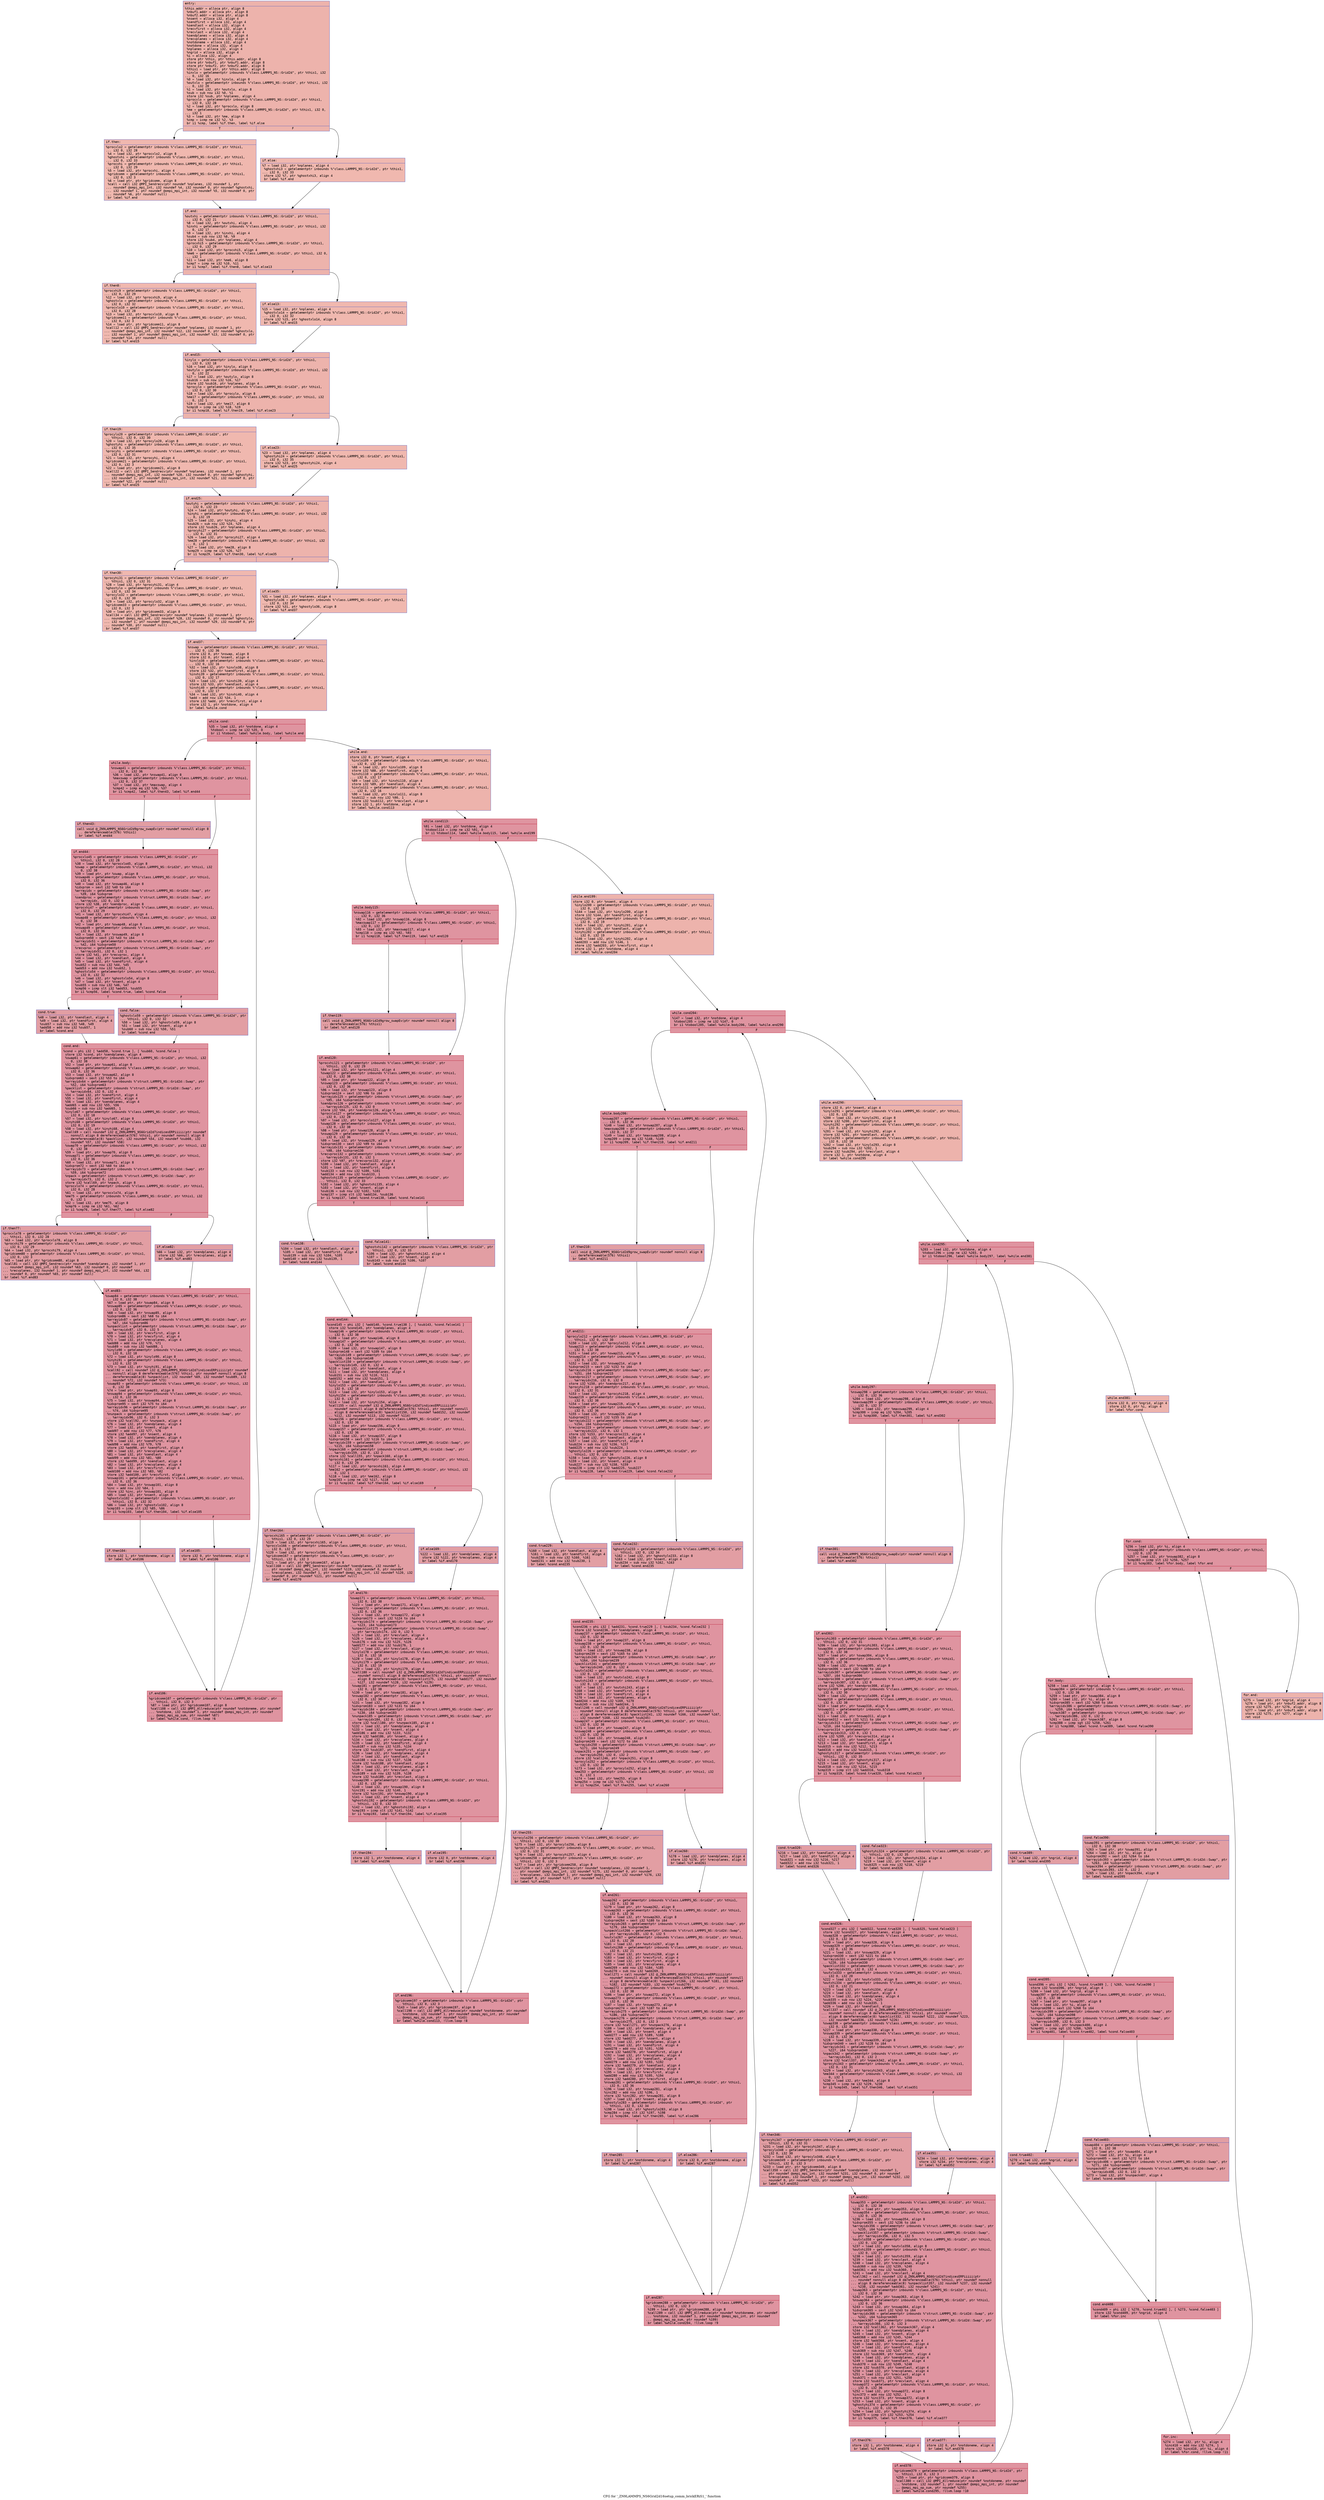 digraph "CFG for '_ZN9LAMMPS_NS6Grid2d16setup_comm_brickERiS1_' function" {
	label="CFG for '_ZN9LAMMPS_NS6Grid2d16setup_comm_brickERiS1_' function";

	Node0x560f90df86c0 [shape=record,color="#3d50c3ff", style=filled, fillcolor="#d6524470" fontname="Courier",label="{entry:\l|  %this.addr = alloca ptr, align 8\l  %nbuf1.addr = alloca ptr, align 8\l  %nbuf2.addr = alloca ptr, align 8\l  %nsent = alloca i32, align 4\l  %sendfirst = alloca i32, align 4\l  %sendlast = alloca i32, align 4\l  %recvfirst = alloca i32, align 4\l  %recvlast = alloca i32, align 4\l  %sendplanes = alloca i32, align 4\l  %recvplanes = alloca i32, align 4\l  %notdoneme = alloca i32, align 4\l  %notdone = alloca i32, align 4\l  %nplanes = alloca i32, align 4\l  %ngrid = alloca i32, align 4\l  %i = alloca i32, align 4\l  store ptr %this, ptr %this.addr, align 8\l  store ptr %nbuf1, ptr %nbuf1.addr, align 8\l  store ptr %nbuf2, ptr %nbuf2.addr, align 8\l  %this1 = load ptr, ptr %this.addr, align 8\l  %inxlo = getelementptr inbounds %\"class.LAMMPS_NS::Grid2d\", ptr %this1, i32\l... 0, i32 16\l  %0 = load i32, ptr %inxlo, align 8\l  %outxlo = getelementptr inbounds %\"class.LAMMPS_NS::Grid2d\", ptr %this1, i32\l... 0, i32 20\l  %1 = load i32, ptr %outxlo, align 8\l  %sub = sub nsw i32 %0, %1\l  store i32 %sub, ptr %nplanes, align 4\l  %procxlo = getelementptr inbounds %\"class.LAMMPS_NS::Grid2d\", ptr %this1,\l... i32 0, i32 28\l  %2 = load i32, ptr %procxlo, align 8\l  %me = getelementptr inbounds %\"class.LAMMPS_NS::Grid2d\", ptr %this1, i32 0,\l... i32 1\l  %3 = load i32, ptr %me, align 8\l  %cmp = icmp ne i32 %2, %3\l  br i1 %cmp, label %if.then, label %if.else\l|{<s0>T|<s1>F}}"];
	Node0x560f90df86c0:s0 -> Node0x560f90df8db0[tooltip="entry -> if.then\nProbability 50.00%" ];
	Node0x560f90df86c0:s1 -> Node0x560f90df9df0[tooltip="entry -> if.else\nProbability 50.00%" ];
	Node0x560f90df8db0 [shape=record,color="#3d50c3ff", style=filled, fillcolor="#dc5d4a70" fontname="Courier",label="{if.then:\l|  %procxlo2 = getelementptr inbounds %\"class.LAMMPS_NS::Grid2d\", ptr %this1,\l... i32 0, i32 28\l  %4 = load i32, ptr %procxlo2, align 8\l  %ghostxhi = getelementptr inbounds %\"class.LAMMPS_NS::Grid2d\", ptr %this1,\l... i32 0, i32 33\l  %procxhi = getelementptr inbounds %\"class.LAMMPS_NS::Grid2d\", ptr %this1,\l... i32 0, i32 29\l  %5 = load i32, ptr %procxhi, align 4\l  %gridcomm = getelementptr inbounds %\"class.LAMMPS_NS::Grid2d\", ptr %this1,\l... i32 0, i32 3\l  %6 = load ptr, ptr %gridcomm, align 8\l  %call = call i32 @MPI_Sendrecv(ptr noundef %nplanes, i32 noundef 1, ptr\l... noundef @ompi_mpi_int, i32 noundef %4, i32 noundef 0, ptr noundef %ghostxhi,\l... i32 noundef 1, ptr noundef @ompi_mpi_int, i32 noundef %5, i32 noundef 0, ptr\l... noundef %6, ptr noundef null)\l  br label %if.end\l}"];
	Node0x560f90df8db0 -> Node0x560f90dfa930[tooltip="if.then -> if.end\nProbability 100.00%" ];
	Node0x560f90df9df0 [shape=record,color="#3d50c3ff", style=filled, fillcolor="#dc5d4a70" fontname="Courier",label="{if.else:\l|  %7 = load i32, ptr %nplanes, align 4\l  %ghostxhi3 = getelementptr inbounds %\"class.LAMMPS_NS::Grid2d\", ptr %this1,\l... i32 0, i32 33\l  store i32 %7, ptr %ghostxhi3, align 4\l  br label %if.end\l}"];
	Node0x560f90df9df0 -> Node0x560f90dfa930[tooltip="if.else -> if.end\nProbability 100.00%" ];
	Node0x560f90dfa930 [shape=record,color="#3d50c3ff", style=filled, fillcolor="#d6524470" fontname="Courier",label="{if.end:\l|  %outxhi = getelementptr inbounds %\"class.LAMMPS_NS::Grid2d\", ptr %this1,\l... i32 0, i32 21\l  %8 = load i32, ptr %outxhi, align 4\l  %inxhi = getelementptr inbounds %\"class.LAMMPS_NS::Grid2d\", ptr %this1, i32\l... 0, i32 17\l  %9 = load i32, ptr %inxhi, align 4\l  %sub4 = sub nsw i32 %8, %9\l  store i32 %sub4, ptr %nplanes, align 4\l  %procxhi5 = getelementptr inbounds %\"class.LAMMPS_NS::Grid2d\", ptr %this1,\l... i32 0, i32 29\l  %10 = load i32, ptr %procxhi5, align 4\l  %me6 = getelementptr inbounds %\"class.LAMMPS_NS::Grid2d\", ptr %this1, i32 0,\l... i32 1\l  %11 = load i32, ptr %me6, align 8\l  %cmp7 = icmp ne i32 %10, %11\l  br i1 %cmp7, label %if.then8, label %if.else13\l|{<s0>T|<s1>F}}"];
	Node0x560f90dfa930:s0 -> Node0x560f90dfb2b0[tooltip="if.end -> if.then8\nProbability 50.00%" ];
	Node0x560f90dfa930:s1 -> Node0x560f90dfb330[tooltip="if.end -> if.else13\nProbability 50.00%" ];
	Node0x560f90dfb2b0 [shape=record,color="#3d50c3ff", style=filled, fillcolor="#dc5d4a70" fontname="Courier",label="{if.then8:\l|  %procxhi9 = getelementptr inbounds %\"class.LAMMPS_NS::Grid2d\", ptr %this1,\l... i32 0, i32 29\l  %12 = load i32, ptr %procxhi9, align 4\l  %ghostxlo = getelementptr inbounds %\"class.LAMMPS_NS::Grid2d\", ptr %this1,\l... i32 0, i32 32\l  %procxlo10 = getelementptr inbounds %\"class.LAMMPS_NS::Grid2d\", ptr %this1,\l... i32 0, i32 28\l  %13 = load i32, ptr %procxlo10, align 8\l  %gridcomm11 = getelementptr inbounds %\"class.LAMMPS_NS::Grid2d\", ptr %this1,\l... i32 0, i32 3\l  %14 = load ptr, ptr %gridcomm11, align 8\l  %call12 = call i32 @MPI_Sendrecv(ptr noundef %nplanes, i32 noundef 1, ptr\l... noundef @ompi_mpi_int, i32 noundef %12, i32 noundef 0, ptr noundef %ghostxlo,\l... i32 noundef 1, ptr noundef @ompi_mpi_int, i32 noundef %13, i32 noundef 0, ptr\l... noundef %14, ptr noundef null)\l  br label %if.end15\l}"];
	Node0x560f90dfb2b0 -> Node0x560f90dfbdb0[tooltip="if.then8 -> if.end15\nProbability 100.00%" ];
	Node0x560f90dfb330 [shape=record,color="#3d50c3ff", style=filled, fillcolor="#dc5d4a70" fontname="Courier",label="{if.else13:\l|  %15 = load i32, ptr %nplanes, align 4\l  %ghostxlo14 = getelementptr inbounds %\"class.LAMMPS_NS::Grid2d\", ptr %this1,\l... i32 0, i32 32\l  store i32 %15, ptr %ghostxlo14, align 8\l  br label %if.end15\l}"];
	Node0x560f90dfb330 -> Node0x560f90dfbdb0[tooltip="if.else13 -> if.end15\nProbability 100.00%" ];
	Node0x560f90dfbdb0 [shape=record,color="#3d50c3ff", style=filled, fillcolor="#d6524470" fontname="Courier",label="{if.end15:\l|  %inylo = getelementptr inbounds %\"class.LAMMPS_NS::Grid2d\", ptr %this1,\l... i32 0, i32 18\l  %16 = load i32, ptr %inylo, align 8\l  %outylo = getelementptr inbounds %\"class.LAMMPS_NS::Grid2d\", ptr %this1, i32\l... 0, i32 22\l  %17 = load i32, ptr %outylo, align 8\l  %sub16 = sub nsw i32 %16, %17\l  store i32 %sub16, ptr %nplanes, align 4\l  %procylo = getelementptr inbounds %\"class.LAMMPS_NS::Grid2d\", ptr %this1,\l... i32 0, i32 30\l  %18 = load i32, ptr %procylo, align 8\l  %me17 = getelementptr inbounds %\"class.LAMMPS_NS::Grid2d\", ptr %this1, i32\l... 0, i32 1\l  %19 = load i32, ptr %me17, align 8\l  %cmp18 = icmp ne i32 %18, %19\l  br i1 %cmp18, label %if.then19, label %if.else23\l|{<s0>T|<s1>F}}"];
	Node0x560f90dfbdb0:s0 -> Node0x560f90dfc9c0[tooltip="if.end15 -> if.then19\nProbability 50.00%" ];
	Node0x560f90dfbdb0:s1 -> Node0x560f90dfca10[tooltip="if.end15 -> if.else23\nProbability 50.00%" ];
	Node0x560f90dfc9c0 [shape=record,color="#3d50c3ff", style=filled, fillcolor="#dc5d4a70" fontname="Courier",label="{if.then19:\l|  %procylo20 = getelementptr inbounds %\"class.LAMMPS_NS::Grid2d\", ptr\l... %this1, i32 0, i32 30\l  %20 = load i32, ptr %procylo20, align 8\l  %ghostyhi = getelementptr inbounds %\"class.LAMMPS_NS::Grid2d\", ptr %this1,\l... i32 0, i32 35\l  %procyhi = getelementptr inbounds %\"class.LAMMPS_NS::Grid2d\", ptr %this1,\l... i32 0, i32 31\l  %21 = load i32, ptr %procyhi, align 4\l  %gridcomm21 = getelementptr inbounds %\"class.LAMMPS_NS::Grid2d\", ptr %this1,\l... i32 0, i32 3\l  %22 = load ptr, ptr %gridcomm21, align 8\l  %call22 = call i32 @MPI_Sendrecv(ptr noundef %nplanes, i32 noundef 1, ptr\l... noundef @ompi_mpi_int, i32 noundef %20, i32 noundef 0, ptr noundef %ghostyhi,\l... i32 noundef 1, ptr noundef @ompi_mpi_int, i32 noundef %21, i32 noundef 0, ptr\l... noundef %22, ptr noundef null)\l  br label %if.end25\l}"];
	Node0x560f90dfc9c0 -> Node0x560f90dfd450[tooltip="if.then19 -> if.end25\nProbability 100.00%" ];
	Node0x560f90dfca10 [shape=record,color="#3d50c3ff", style=filled, fillcolor="#dc5d4a70" fontname="Courier",label="{if.else23:\l|  %23 = load i32, ptr %nplanes, align 4\l  %ghostyhi24 = getelementptr inbounds %\"class.LAMMPS_NS::Grid2d\", ptr %this1,\l... i32 0, i32 35\l  store i32 %23, ptr %ghostyhi24, align 4\l  br label %if.end25\l}"];
	Node0x560f90dfca10 -> Node0x560f90dfd450[tooltip="if.else23 -> if.end25\nProbability 100.00%" ];
	Node0x560f90dfd450 [shape=record,color="#3d50c3ff", style=filled, fillcolor="#d6524470" fontname="Courier",label="{if.end25:\l|  %outyhi = getelementptr inbounds %\"class.LAMMPS_NS::Grid2d\", ptr %this1,\l... i32 0, i32 23\l  %24 = load i32, ptr %outyhi, align 4\l  %inyhi = getelementptr inbounds %\"class.LAMMPS_NS::Grid2d\", ptr %this1, i32\l... 0, i32 19\l  %25 = load i32, ptr %inyhi, align 4\l  %sub26 = sub nsw i32 %24, %25\l  store i32 %sub26, ptr %nplanes, align 4\l  %procyhi27 = getelementptr inbounds %\"class.LAMMPS_NS::Grid2d\", ptr %this1,\l... i32 0, i32 31\l  %26 = load i32, ptr %procyhi27, align 4\l  %me28 = getelementptr inbounds %\"class.LAMMPS_NS::Grid2d\", ptr %this1, i32\l... 0, i32 1\l  %27 = load i32, ptr %me28, align 8\l  %cmp29 = icmp ne i32 %26, %27\l  br i1 %cmp29, label %if.then30, label %if.else35\l|{<s0>T|<s1>F}}"];
	Node0x560f90dfd450:s0 -> Node0x560f90dfdde0[tooltip="if.end25 -> if.then30\nProbability 50.00%" ];
	Node0x560f90dfd450:s1 -> Node0x560f90dfde60[tooltip="if.end25 -> if.else35\nProbability 50.00%" ];
	Node0x560f90dfdde0 [shape=record,color="#3d50c3ff", style=filled, fillcolor="#dc5d4a70" fontname="Courier",label="{if.then30:\l|  %procyhi31 = getelementptr inbounds %\"class.LAMMPS_NS::Grid2d\", ptr\l... %this1, i32 0, i32 31\l  %28 = load i32, ptr %procyhi31, align 4\l  %ghostylo = getelementptr inbounds %\"class.LAMMPS_NS::Grid2d\", ptr %this1,\l... i32 0, i32 34\l  %procylo32 = getelementptr inbounds %\"class.LAMMPS_NS::Grid2d\", ptr %this1,\l... i32 0, i32 30\l  %29 = load i32, ptr %procylo32, align 8\l  %gridcomm33 = getelementptr inbounds %\"class.LAMMPS_NS::Grid2d\", ptr %this1,\l... i32 0, i32 3\l  %30 = load ptr, ptr %gridcomm33, align 8\l  %call34 = call i32 @MPI_Sendrecv(ptr noundef %nplanes, i32 noundef 1, ptr\l... noundef @ompi_mpi_int, i32 noundef %28, i32 noundef 0, ptr noundef %ghostylo,\l... i32 noundef 1, ptr noundef @ompi_mpi_int, i32 noundef %29, i32 noundef 0, ptr\l... noundef %30, ptr noundef null)\l  br label %if.end37\l}"];
	Node0x560f90dfdde0 -> Node0x560f90dfe8b0[tooltip="if.then30 -> if.end37\nProbability 100.00%" ];
	Node0x560f90dfde60 [shape=record,color="#3d50c3ff", style=filled, fillcolor="#dc5d4a70" fontname="Courier",label="{if.else35:\l|  %31 = load i32, ptr %nplanes, align 4\l  %ghostylo36 = getelementptr inbounds %\"class.LAMMPS_NS::Grid2d\", ptr %this1,\l... i32 0, i32 34\l  store i32 %31, ptr %ghostylo36, align 8\l  br label %if.end37\l}"];
	Node0x560f90dfde60 -> Node0x560f90dfe8b0[tooltip="if.else35 -> if.end37\nProbability 100.00%" ];
	Node0x560f90dfe8b0 [shape=record,color="#3d50c3ff", style=filled, fillcolor="#d6524470" fontname="Courier",label="{if.end37:\l|  %nswap = getelementptr inbounds %\"class.LAMMPS_NS::Grid2d\", ptr %this1,\l... i32 0, i32 36\l  store i32 0, ptr %nswap, align 8\l  store i32 0, ptr %nsent, align 4\l  %inxlo38 = getelementptr inbounds %\"class.LAMMPS_NS::Grid2d\", ptr %this1,\l... i32 0, i32 16\l  %32 = load i32, ptr %inxlo38, align 8\l  store i32 %32, ptr %sendfirst, align 4\l  %inxhi39 = getelementptr inbounds %\"class.LAMMPS_NS::Grid2d\", ptr %this1,\l... i32 0, i32 17\l  %33 = load i32, ptr %inxhi39, align 4\l  store i32 %33, ptr %sendlast, align 4\l  %inxhi40 = getelementptr inbounds %\"class.LAMMPS_NS::Grid2d\", ptr %this1,\l... i32 0, i32 17\l  %34 = load i32, ptr %inxhi40, align 4\l  %add = add nsw i32 %34, 1\l  store i32 %add, ptr %recvfirst, align 4\l  store i32 1, ptr %notdone, align 4\l  br label %while.cond\l}"];
	Node0x560f90dfe8b0 -> Node0x560f90dff4b0[tooltip="if.end37 -> while.cond\nProbability 100.00%" ];
	Node0x560f90dff4b0 [shape=record,color="#b70d28ff", style=filled, fillcolor="#b70d2870" fontname="Courier",label="{while.cond:\l|  %35 = load i32, ptr %notdone, align 4\l  %tobool = icmp ne i32 %35, 0\l  br i1 %tobool, label %while.body, label %while.end\l|{<s0>T|<s1>F}}"];
	Node0x560f90dff4b0:s0 -> Node0x560f90dff640[tooltip="while.cond -> while.body\nProbability 96.88%" ];
	Node0x560f90dff4b0:s1 -> Node0x560f90dff6c0[tooltip="while.cond -> while.end\nProbability 3.12%" ];
	Node0x560f90dff640 [shape=record,color="#b70d28ff", style=filled, fillcolor="#b70d2870" fontname="Courier",label="{while.body:\l|  %nswap41 = getelementptr inbounds %\"class.LAMMPS_NS::Grid2d\", ptr %this1,\l... i32 0, i32 36\l  %36 = load i32, ptr %nswap41, align 8\l  %maxswap = getelementptr inbounds %\"class.LAMMPS_NS::Grid2d\", ptr %this1,\l... i32 0, i32 37\l  %37 = load i32, ptr %maxswap, align 4\l  %cmp42 = icmp eq i32 %36, %37\l  br i1 %cmp42, label %if.then43, label %if.end44\l|{<s0>T|<s1>F}}"];
	Node0x560f90dff640:s0 -> Node0x560f90dffad0[tooltip="while.body -> if.then43\nProbability 50.00%" ];
	Node0x560f90dff640:s1 -> Node0x560f90dffb50[tooltip="while.body -> if.end44\nProbability 50.00%" ];
	Node0x560f90dffad0 [shape=record,color="#3d50c3ff", style=filled, fillcolor="#be242e70" fontname="Courier",label="{if.then43:\l|  call void @_ZN9LAMMPS_NS6Grid2d9grow_swapEv(ptr noundef nonnull align 8\l... dereferenceable(576) %this1)\l  br label %if.end44\l}"];
	Node0x560f90dffad0 -> Node0x560f90dffb50[tooltip="if.then43 -> if.end44\nProbability 100.00%" ];
	Node0x560f90dffb50 [shape=record,color="#b70d28ff", style=filled, fillcolor="#b70d2870" fontname="Courier",label="{if.end44:\l|  %procxlo45 = getelementptr inbounds %\"class.LAMMPS_NS::Grid2d\", ptr\l... %this1, i32 0, i32 28\l  %38 = load i32, ptr %procxlo45, align 8\l  %swap = getelementptr inbounds %\"class.LAMMPS_NS::Grid2d\", ptr %this1, i32\l... 0, i32 38\l  %39 = load ptr, ptr %swap, align 8\l  %nswap46 = getelementptr inbounds %\"class.LAMMPS_NS::Grid2d\", ptr %this1,\l... i32 0, i32 36\l  %40 = load i32, ptr %nswap46, align 8\l  %idxprom = sext i32 %40 to i64\l  %arrayidx = getelementptr inbounds %\"struct.LAMMPS_NS::Grid2d::Swap\", ptr\l... %39, i64 %idxprom\l  %sendproc = getelementptr inbounds %\"struct.LAMMPS_NS::Grid2d::Swap\", ptr\l... %arrayidx, i32 0, i32 0\l  store i32 %38, ptr %sendproc, align 8\l  %procxhi47 = getelementptr inbounds %\"class.LAMMPS_NS::Grid2d\", ptr %this1,\l... i32 0, i32 29\l  %41 = load i32, ptr %procxhi47, align 4\l  %swap48 = getelementptr inbounds %\"class.LAMMPS_NS::Grid2d\", ptr %this1, i32\l... 0, i32 38\l  %42 = load ptr, ptr %swap48, align 8\l  %nswap49 = getelementptr inbounds %\"class.LAMMPS_NS::Grid2d\", ptr %this1,\l... i32 0, i32 36\l  %43 = load i32, ptr %nswap49, align 8\l  %idxprom50 = sext i32 %43 to i64\l  %arrayidx51 = getelementptr inbounds %\"struct.LAMMPS_NS::Grid2d::Swap\", ptr\l... %42, i64 %idxprom50\l  %recvproc = getelementptr inbounds %\"struct.LAMMPS_NS::Grid2d::Swap\", ptr\l... %arrayidx51, i32 0, i32 1\l  store i32 %41, ptr %recvproc, align 4\l  %44 = load i32, ptr %sendlast, align 4\l  %45 = load i32, ptr %sendfirst, align 4\l  %sub52 = sub nsw i32 %44, %45\l  %add53 = add nsw i32 %sub52, 1\l  %ghostxlo54 = getelementptr inbounds %\"class.LAMMPS_NS::Grid2d\", ptr %this1,\l... i32 0, i32 32\l  %46 = load i32, ptr %ghostxlo54, align 8\l  %47 = load i32, ptr %nsent, align 4\l  %sub55 = sub nsw i32 %46, %47\l  %cmp56 = icmp slt i32 %add53, %sub55\l  br i1 %cmp56, label %cond.true, label %cond.false\l|{<s0>T|<s1>F}}"];
	Node0x560f90dffb50:s0 -> Node0x560f90e020b0[tooltip="if.end44 -> cond.true\nProbability 50.00%" ];
	Node0x560f90dffb50:s1 -> Node0x560f90e02130[tooltip="if.end44 -> cond.false\nProbability 50.00%" ];
	Node0x560f90e020b0 [shape=record,color="#3d50c3ff", style=filled, fillcolor="#be242e70" fontname="Courier",label="{cond.true:\l|  %48 = load i32, ptr %sendlast, align 4\l  %49 = load i32, ptr %sendfirst, align 4\l  %sub57 = sub nsw i32 %48, %49\l  %add58 = add nsw i32 %sub57, 1\l  br label %cond.end\l}"];
	Node0x560f90e020b0 -> Node0x560f90e024c0[tooltip="cond.true -> cond.end\nProbability 100.00%" ];
	Node0x560f90e02130 [shape=record,color="#3d50c3ff", style=filled, fillcolor="#be242e70" fontname="Courier",label="{cond.false:\l|  %ghostxlo59 = getelementptr inbounds %\"class.LAMMPS_NS::Grid2d\", ptr\l... %this1, i32 0, i32 32\l  %50 = load i32, ptr %ghostxlo59, align 8\l  %51 = load i32, ptr %nsent, align 4\l  %sub60 = sub nsw i32 %50, %51\l  br label %cond.end\l}"];
	Node0x560f90e02130 -> Node0x560f90e024c0[tooltip="cond.false -> cond.end\nProbability 100.00%" ];
	Node0x560f90e024c0 [shape=record,color="#b70d28ff", style=filled, fillcolor="#b70d2870" fontname="Courier",label="{cond.end:\l|  %cond = phi i32 [ %add58, %cond.true ], [ %sub60, %cond.false ]\l  store i32 %cond, ptr %sendplanes, align 4\l  %swap61 = getelementptr inbounds %\"class.LAMMPS_NS::Grid2d\", ptr %this1, i32\l... 0, i32 38\l  %52 = load ptr, ptr %swap61, align 8\l  %nswap62 = getelementptr inbounds %\"class.LAMMPS_NS::Grid2d\", ptr %this1,\l... i32 0, i32 36\l  %53 = load i32, ptr %nswap62, align 8\l  %idxprom63 = sext i32 %53 to i64\l  %arrayidx64 = getelementptr inbounds %\"struct.LAMMPS_NS::Grid2d::Swap\", ptr\l... %52, i64 %idxprom63\l  %packlist = getelementptr inbounds %\"struct.LAMMPS_NS::Grid2d::Swap\", ptr\l... %arrayidx64, i32 0, i32 4\l  %54 = load i32, ptr %sendfirst, align 4\l  %55 = load i32, ptr %sendfirst, align 4\l  %56 = load i32, ptr %sendplanes, align 4\l  %add65 = add nsw i32 %55, %56\l  %sub66 = sub nsw i32 %add65, 1\l  %inylo67 = getelementptr inbounds %\"class.LAMMPS_NS::Grid2d\", ptr %this1,\l... i32 0, i32 18\l  %57 = load i32, ptr %inylo67, align 8\l  %inyhi68 = getelementptr inbounds %\"class.LAMMPS_NS::Grid2d\", ptr %this1,\l... i32 0, i32 19\l  %58 = load i32, ptr %inyhi68, align 4\l  %call69 = call noundef i32 @_ZN9LAMMPS_NS6Grid2d7indicesERPiiiii(ptr noundef\l... nonnull align 8 dereferenceable(576) %this1, ptr noundef nonnull align 8\l... dereferenceable(8) %packlist, i32 noundef %54, i32 noundef %sub66, i32\l... noundef %57, i32 noundef %58)\l  %swap70 = getelementptr inbounds %\"class.LAMMPS_NS::Grid2d\", ptr %this1, i32\l... 0, i32 38\l  %59 = load ptr, ptr %swap70, align 8\l  %nswap71 = getelementptr inbounds %\"class.LAMMPS_NS::Grid2d\", ptr %this1,\l... i32 0, i32 36\l  %60 = load i32, ptr %nswap71, align 8\l  %idxprom72 = sext i32 %60 to i64\l  %arrayidx73 = getelementptr inbounds %\"struct.LAMMPS_NS::Grid2d::Swap\", ptr\l... %59, i64 %idxprom72\l  %npack = getelementptr inbounds %\"struct.LAMMPS_NS::Grid2d::Swap\", ptr\l... %arrayidx73, i32 0, i32 2\l  store i32 %call69, ptr %npack, align 8\l  %procxlo74 = getelementptr inbounds %\"class.LAMMPS_NS::Grid2d\", ptr %this1,\l... i32 0, i32 28\l  %61 = load i32, ptr %procxlo74, align 8\l  %me75 = getelementptr inbounds %\"class.LAMMPS_NS::Grid2d\", ptr %this1, i32\l... 0, i32 1\l  %62 = load i32, ptr %me75, align 8\l  %cmp76 = icmp ne i32 %61, %62\l  br i1 %cmp76, label %if.then77, label %if.else82\l|{<s0>T|<s1>F}}"];
	Node0x560f90e024c0:s0 -> Node0x560f90e03fd0[tooltip="cond.end -> if.then77\nProbability 50.00%" ];
	Node0x560f90e024c0:s1 -> Node0x560f90e040b0[tooltip="cond.end -> if.else82\nProbability 50.00%" ];
	Node0x560f90e03fd0 [shape=record,color="#3d50c3ff", style=filled, fillcolor="#be242e70" fontname="Courier",label="{if.then77:\l|  %procxlo78 = getelementptr inbounds %\"class.LAMMPS_NS::Grid2d\", ptr\l... %this1, i32 0, i32 28\l  %63 = load i32, ptr %procxlo78, align 8\l  %procxhi79 = getelementptr inbounds %\"class.LAMMPS_NS::Grid2d\", ptr %this1,\l... i32 0, i32 29\l  %64 = load i32, ptr %procxhi79, align 4\l  %gridcomm80 = getelementptr inbounds %\"class.LAMMPS_NS::Grid2d\", ptr %this1,\l... i32 0, i32 3\l  %65 = load ptr, ptr %gridcomm80, align 8\l  %call81 = call i32 @MPI_Sendrecv(ptr noundef %sendplanes, i32 noundef 1, ptr\l... noundef @ompi_mpi_int, i32 noundef %63, i32 noundef 0, ptr noundef\l... %recvplanes, i32 noundef 1, ptr noundef @ompi_mpi_int, i32 noundef %64, i32\l... noundef 0, ptr noundef %65, ptr noundef null)\l  br label %if.end83\l}"];
	Node0x560f90e03fd0 -> Node0x560f90e04b00[tooltip="if.then77 -> if.end83\nProbability 100.00%" ];
	Node0x560f90e040b0 [shape=record,color="#3d50c3ff", style=filled, fillcolor="#be242e70" fontname="Courier",label="{if.else82:\l|  %66 = load i32, ptr %sendplanes, align 4\l  store i32 %66, ptr %recvplanes, align 4\l  br label %if.end83\l}"];
	Node0x560f90e040b0 -> Node0x560f90e04b00[tooltip="if.else82 -> if.end83\nProbability 100.00%" ];
	Node0x560f90e04b00 [shape=record,color="#b70d28ff", style=filled, fillcolor="#b70d2870" fontname="Courier",label="{if.end83:\l|  %swap84 = getelementptr inbounds %\"class.LAMMPS_NS::Grid2d\", ptr %this1,\l... i32 0, i32 38\l  %67 = load ptr, ptr %swap84, align 8\l  %nswap85 = getelementptr inbounds %\"class.LAMMPS_NS::Grid2d\", ptr %this1,\l... i32 0, i32 36\l  %68 = load i32, ptr %nswap85, align 8\l  %idxprom86 = sext i32 %68 to i64\l  %arrayidx87 = getelementptr inbounds %\"struct.LAMMPS_NS::Grid2d::Swap\", ptr\l... %67, i64 %idxprom86\l  %unpacklist = getelementptr inbounds %\"struct.LAMMPS_NS::Grid2d::Swap\", ptr\l... %arrayidx87, i32 0, i32 5\l  %69 = load i32, ptr %recvfirst, align 4\l  %70 = load i32, ptr %recvfirst, align 4\l  %71 = load i32, ptr %recvplanes, align 4\l  %add88 = add nsw i32 %70, %71\l  %sub89 = sub nsw i32 %add88, 1\l  %inylo90 = getelementptr inbounds %\"class.LAMMPS_NS::Grid2d\", ptr %this1,\l... i32 0, i32 18\l  %72 = load i32, ptr %inylo90, align 8\l  %inyhi91 = getelementptr inbounds %\"class.LAMMPS_NS::Grid2d\", ptr %this1,\l... i32 0, i32 19\l  %73 = load i32, ptr %inyhi91, align 4\l  %call92 = call noundef i32 @_ZN9LAMMPS_NS6Grid2d7indicesERPiiiii(ptr noundef\l... nonnull align 8 dereferenceable(576) %this1, ptr noundef nonnull align 8\l... dereferenceable(8) %unpacklist, i32 noundef %69, i32 noundef %sub89, i32\l... noundef %72, i32 noundef %73)\l  %swap93 = getelementptr inbounds %\"class.LAMMPS_NS::Grid2d\", ptr %this1, i32\l... 0, i32 38\l  %74 = load ptr, ptr %swap93, align 8\l  %nswap94 = getelementptr inbounds %\"class.LAMMPS_NS::Grid2d\", ptr %this1,\l... i32 0, i32 36\l  %75 = load i32, ptr %nswap94, align 8\l  %idxprom95 = sext i32 %75 to i64\l  %arrayidx96 = getelementptr inbounds %\"struct.LAMMPS_NS::Grid2d::Swap\", ptr\l... %74, i64 %idxprom95\l  %nunpack = getelementptr inbounds %\"struct.LAMMPS_NS::Grid2d::Swap\", ptr\l... %arrayidx96, i32 0, i32 3\l  store i32 %call92, ptr %nunpack, align 4\l  %76 = load i32, ptr %sendplanes, align 4\l  %77 = load i32, ptr %nsent, align 4\l  %add97 = add nsw i32 %77, %76\l  store i32 %add97, ptr %nsent, align 4\l  %78 = load i32, ptr %sendplanes, align 4\l  %79 = load i32, ptr %sendfirst, align 4\l  %add98 = add nsw i32 %79, %78\l  store i32 %add98, ptr %sendfirst, align 4\l  %80 = load i32, ptr %recvplanes, align 4\l  %81 = load i32, ptr %sendlast, align 4\l  %add99 = add nsw i32 %81, %80\l  store i32 %add99, ptr %sendlast, align 4\l  %82 = load i32, ptr %recvplanes, align 4\l  %83 = load i32, ptr %recvfirst, align 4\l  %add100 = add nsw i32 %83, %82\l  store i32 %add100, ptr %recvfirst, align 4\l  %nswap101 = getelementptr inbounds %\"class.LAMMPS_NS::Grid2d\", ptr %this1,\l... i32 0, i32 36\l  %84 = load i32, ptr %nswap101, align 8\l  %inc = add nsw i32 %84, 1\l  store i32 %inc, ptr %nswap101, align 8\l  %85 = load i32, ptr %nsent, align 4\l  %ghostxlo102 = getelementptr inbounds %\"class.LAMMPS_NS::Grid2d\", ptr\l... %this1, i32 0, i32 32\l  %86 = load i32, ptr %ghostxlo102, align 8\l  %cmp103 = icmp slt i32 %85, %86\l  br i1 %cmp103, label %if.then104, label %if.else105\l|{<s0>T|<s1>F}}"];
	Node0x560f90e04b00:s0 -> Node0x560f90dc05c0[tooltip="if.end83 -> if.then104\nProbability 50.00%" ];
	Node0x560f90e04b00:s1 -> Node0x560f90dc0640[tooltip="if.end83 -> if.else105\nProbability 50.00%" ];
	Node0x560f90dc05c0 [shape=record,color="#3d50c3ff", style=filled, fillcolor="#be242e70" fontname="Courier",label="{if.then104:\l|  store i32 1, ptr %notdoneme, align 4\l  br label %if.end106\l}"];
	Node0x560f90dc05c0 -> Node0x560f90dc0810[tooltip="if.then104 -> if.end106\nProbability 100.00%" ];
	Node0x560f90dc0640 [shape=record,color="#3d50c3ff", style=filled, fillcolor="#be242e70" fontname="Courier",label="{if.else105:\l|  store i32 0, ptr %notdoneme, align 4\l  br label %if.end106\l}"];
	Node0x560f90dc0640 -> Node0x560f90dc0810[tooltip="if.else105 -> if.end106\nProbability 100.00%" ];
	Node0x560f90dc0810 [shape=record,color="#b70d28ff", style=filled, fillcolor="#b70d2870" fontname="Courier",label="{if.end106:\l|  %gridcomm107 = getelementptr inbounds %\"class.LAMMPS_NS::Grid2d\", ptr\l... %this1, i32 0, i32 3\l  %87 = load ptr, ptr %gridcomm107, align 8\l  %call108 = call i32 @MPI_Allreduce(ptr noundef %notdoneme, ptr noundef\l... %notdone, i32 noundef 1, ptr noundef @ompi_mpi_int, ptr noundef\l... @ompi_mpi_op_sum, ptr noundef %87)\l  br label %while.cond, !llvm.loop !6\l}"];
	Node0x560f90dc0810 -> Node0x560f90dff4b0[tooltip="if.end106 -> while.cond\nProbability 100.00%" ];
	Node0x560f90dff6c0 [shape=record,color="#3d50c3ff", style=filled, fillcolor="#d6524470" fontname="Courier",label="{while.end:\l|  store i32 0, ptr %nsent, align 4\l  %inxlo109 = getelementptr inbounds %\"class.LAMMPS_NS::Grid2d\", ptr %this1,\l... i32 0, i32 16\l  %88 = load i32, ptr %inxlo109, align 8\l  store i32 %88, ptr %sendfirst, align 4\l  %inxhi110 = getelementptr inbounds %\"class.LAMMPS_NS::Grid2d\", ptr %this1,\l... i32 0, i32 17\l  %89 = load i32, ptr %inxhi110, align 4\l  store i32 %89, ptr %sendlast, align 4\l  %inxlo111 = getelementptr inbounds %\"class.LAMMPS_NS::Grid2d\", ptr %this1,\l... i32 0, i32 16\l  %90 = load i32, ptr %inxlo111, align 8\l  %sub112 = sub nsw i32 %90, 1\l  store i32 %sub112, ptr %recvlast, align 4\l  store i32 1, ptr %notdone, align 4\l  br label %while.cond113\l}"];
	Node0x560f90dff6c0 -> Node0x560f90dc1690[tooltip="while.end -> while.cond113\nProbability 100.00%" ];
	Node0x560f90dc1690 [shape=record,color="#b70d28ff", style=filled, fillcolor="#b70d2870" fontname="Courier",label="{while.cond113:\l|  %91 = load i32, ptr %notdone, align 4\l  %tobool114 = icmp ne i32 %91, 0\l  br i1 %tobool114, label %while.body115, label %while.end199\l|{<s0>T|<s1>F}}"];
	Node0x560f90dc1690:s0 -> Node0x560f90dc18c0[tooltip="while.cond113 -> while.body115\nProbability 96.88%" ];
	Node0x560f90dc1690:s1 -> Node0x560f90dc1940[tooltip="while.cond113 -> while.end199\nProbability 3.12%" ];
	Node0x560f90dc18c0 [shape=record,color="#b70d28ff", style=filled, fillcolor="#b70d2870" fontname="Courier",label="{while.body115:\l|  %nswap116 = getelementptr inbounds %\"class.LAMMPS_NS::Grid2d\", ptr %this1,\l... i32 0, i32 36\l  %92 = load i32, ptr %nswap116, align 8\l  %maxswap117 = getelementptr inbounds %\"class.LAMMPS_NS::Grid2d\", ptr %this1,\l... i32 0, i32 37\l  %93 = load i32, ptr %maxswap117, align 4\l  %cmp118 = icmp eq i32 %92, %93\l  br i1 %cmp118, label %if.then119, label %if.end120\l|{<s0>T|<s1>F}}"];
	Node0x560f90dc18c0:s0 -> Node0x560f90dc1e00[tooltip="while.body115 -> if.then119\nProbability 50.00%" ];
	Node0x560f90dc18c0:s1 -> Node0x560f90dc1e80[tooltip="while.body115 -> if.end120\nProbability 50.00%" ];
	Node0x560f90dc1e00 [shape=record,color="#3d50c3ff", style=filled, fillcolor="#be242e70" fontname="Courier",label="{if.then119:\l|  call void @_ZN9LAMMPS_NS6Grid2d9grow_swapEv(ptr noundef nonnull align 8\l... dereferenceable(576) %this1)\l  br label %if.end120\l}"];
	Node0x560f90dc1e00 -> Node0x560f90dc1e80[tooltip="if.then119 -> if.end120\nProbability 100.00%" ];
	Node0x560f90dc1e80 [shape=record,color="#b70d28ff", style=filled, fillcolor="#b70d2870" fontname="Courier",label="{if.end120:\l|  %procxhi121 = getelementptr inbounds %\"class.LAMMPS_NS::Grid2d\", ptr\l... %this1, i32 0, i32 29\l  %94 = load i32, ptr %procxhi121, align 4\l  %swap122 = getelementptr inbounds %\"class.LAMMPS_NS::Grid2d\", ptr %this1,\l... i32 0, i32 38\l  %95 = load ptr, ptr %swap122, align 8\l  %nswap123 = getelementptr inbounds %\"class.LAMMPS_NS::Grid2d\", ptr %this1,\l... i32 0, i32 36\l  %96 = load i32, ptr %nswap123, align 8\l  %idxprom124 = sext i32 %96 to i64\l  %arrayidx125 = getelementptr inbounds %\"struct.LAMMPS_NS::Grid2d::Swap\", ptr\l... %95, i64 %idxprom124\l  %sendproc126 = getelementptr inbounds %\"struct.LAMMPS_NS::Grid2d::Swap\", ptr\l... %arrayidx125, i32 0, i32 0\l  store i32 %94, ptr %sendproc126, align 8\l  %procxlo127 = getelementptr inbounds %\"class.LAMMPS_NS::Grid2d\", ptr %this1,\l... i32 0, i32 28\l  %97 = load i32, ptr %procxlo127, align 8\l  %swap128 = getelementptr inbounds %\"class.LAMMPS_NS::Grid2d\", ptr %this1,\l... i32 0, i32 38\l  %98 = load ptr, ptr %swap128, align 8\l  %nswap129 = getelementptr inbounds %\"class.LAMMPS_NS::Grid2d\", ptr %this1,\l... i32 0, i32 36\l  %99 = load i32, ptr %nswap129, align 8\l  %idxprom130 = sext i32 %99 to i64\l  %arrayidx131 = getelementptr inbounds %\"struct.LAMMPS_NS::Grid2d::Swap\", ptr\l... %98, i64 %idxprom130\l  %recvproc132 = getelementptr inbounds %\"struct.LAMMPS_NS::Grid2d::Swap\", ptr\l... %arrayidx131, i32 0, i32 1\l  store i32 %97, ptr %recvproc132, align 4\l  %100 = load i32, ptr %sendlast, align 4\l  %101 = load i32, ptr %sendfirst, align 4\l  %sub133 = sub nsw i32 %100, %101\l  %add134 = add nsw i32 %sub133, 1\l  %ghostxhi135 = getelementptr inbounds %\"class.LAMMPS_NS::Grid2d\", ptr\l... %this1, i32 0, i32 33\l  %102 = load i32, ptr %ghostxhi135, align 4\l  %103 = load i32, ptr %nsent, align 4\l  %sub136 = sub nsw i32 %102, %103\l  %cmp137 = icmp slt i32 %add134, %sub136\l  br i1 %cmp137, label %cond.true138, label %cond.false141\l|{<s0>T|<s1>F}}"];
	Node0x560f90dc1e80:s0 -> Node0x560f90e00b70[tooltip="if.end120 -> cond.true138\nProbability 50.00%" ];
	Node0x560f90dc1e80:s1 -> Node0x560f90e00bf0[tooltip="if.end120 -> cond.false141\nProbability 50.00%" ];
	Node0x560f90e00b70 [shape=record,color="#3d50c3ff", style=filled, fillcolor="#be242e70" fontname="Courier",label="{cond.true138:\l|  %104 = load i32, ptr %sendlast, align 4\l  %105 = load i32, ptr %sendfirst, align 4\l  %sub139 = sub nsw i32 %104, %105\l  %add140 = add nsw i32 %sub139, 1\l  br label %cond.end144\l}"];
	Node0x560f90e00b70 -> Node0x560f90dc4da0[tooltip="cond.true138 -> cond.end144\nProbability 100.00%" ];
	Node0x560f90e00bf0 [shape=record,color="#3d50c3ff", style=filled, fillcolor="#be242e70" fontname="Courier",label="{cond.false141:\l|  %ghostxhi142 = getelementptr inbounds %\"class.LAMMPS_NS::Grid2d\", ptr\l... %this1, i32 0, i32 33\l  %106 = load i32, ptr %ghostxhi142, align 4\l  %107 = load i32, ptr %nsent, align 4\l  %sub143 = sub nsw i32 %106, %107\l  br label %cond.end144\l}"];
	Node0x560f90e00bf0 -> Node0x560f90dc4da0[tooltip="cond.false141 -> cond.end144\nProbability 100.00%" ];
	Node0x560f90dc4da0 [shape=record,color="#b70d28ff", style=filled, fillcolor="#b70d2870" fontname="Courier",label="{cond.end144:\l|  %cond145 = phi i32 [ %add140, %cond.true138 ], [ %sub143, %cond.false141 ]\l  store i32 %cond145, ptr %sendplanes, align 4\l  %swap146 = getelementptr inbounds %\"class.LAMMPS_NS::Grid2d\", ptr %this1,\l... i32 0, i32 38\l  %108 = load ptr, ptr %swap146, align 8\l  %nswap147 = getelementptr inbounds %\"class.LAMMPS_NS::Grid2d\", ptr %this1,\l... i32 0, i32 36\l  %109 = load i32, ptr %nswap147, align 8\l  %idxprom148 = sext i32 %109 to i64\l  %arrayidx149 = getelementptr inbounds %\"struct.LAMMPS_NS::Grid2d::Swap\", ptr\l... %108, i64 %idxprom148\l  %packlist150 = getelementptr inbounds %\"struct.LAMMPS_NS::Grid2d::Swap\", ptr\l... %arrayidx149, i32 0, i32 4\l  %110 = load i32, ptr %sendlast, align 4\l  %111 = load i32, ptr %sendplanes, align 4\l  %sub151 = sub nsw i32 %110, %111\l  %add152 = add nsw i32 %sub151, 1\l  %112 = load i32, ptr %sendlast, align 4\l  %inylo153 = getelementptr inbounds %\"class.LAMMPS_NS::Grid2d\", ptr %this1,\l... i32 0, i32 18\l  %113 = load i32, ptr %inylo153, align 8\l  %inyhi154 = getelementptr inbounds %\"class.LAMMPS_NS::Grid2d\", ptr %this1,\l... i32 0, i32 19\l  %114 = load i32, ptr %inyhi154, align 4\l  %call155 = call noundef i32 @_ZN9LAMMPS_NS6Grid2d7indicesERPiiiii(ptr\l... noundef nonnull align 8 dereferenceable(576) %this1, ptr noundef nonnull\l... align 8 dereferenceable(8) %packlist150, i32 noundef %add152, i32 noundef\l... %112, i32 noundef %113, i32 noundef %114)\l  %swap156 = getelementptr inbounds %\"class.LAMMPS_NS::Grid2d\", ptr %this1,\l... i32 0, i32 38\l  %115 = load ptr, ptr %swap156, align 8\l  %nswap157 = getelementptr inbounds %\"class.LAMMPS_NS::Grid2d\", ptr %this1,\l... i32 0, i32 36\l  %116 = load i32, ptr %nswap157, align 8\l  %idxprom158 = sext i32 %116 to i64\l  %arrayidx159 = getelementptr inbounds %\"struct.LAMMPS_NS::Grid2d::Swap\", ptr\l... %115, i64 %idxprom158\l  %npack160 = getelementptr inbounds %\"struct.LAMMPS_NS::Grid2d::Swap\", ptr\l... %arrayidx159, i32 0, i32 2\l  store i32 %call155, ptr %npack160, align 8\l  %procxhi161 = getelementptr inbounds %\"class.LAMMPS_NS::Grid2d\", ptr %this1,\l... i32 0, i32 29\l  %117 = load i32, ptr %procxhi161, align 4\l  %me162 = getelementptr inbounds %\"class.LAMMPS_NS::Grid2d\", ptr %this1, i32\l... 0, i32 1\l  %118 = load i32, ptr %me162, align 8\l  %cmp163 = icmp ne i32 %117, %118\l  br i1 %cmp163, label %if.then164, label %if.else169\l|{<s0>T|<s1>F}}"];
	Node0x560f90dc4da0:s0 -> Node0x560f90dc6850[tooltip="cond.end144 -> if.then164\nProbability 50.00%" ];
	Node0x560f90dc4da0:s1 -> Node0x560f90dc6930[tooltip="cond.end144 -> if.else169\nProbability 50.00%" ];
	Node0x560f90dc6850 [shape=record,color="#3d50c3ff", style=filled, fillcolor="#be242e70" fontname="Courier",label="{if.then164:\l|  %procxhi165 = getelementptr inbounds %\"class.LAMMPS_NS::Grid2d\", ptr\l... %this1, i32 0, i32 29\l  %119 = load i32, ptr %procxhi165, align 4\l  %procxlo166 = getelementptr inbounds %\"class.LAMMPS_NS::Grid2d\", ptr %this1,\l... i32 0, i32 28\l  %120 = load i32, ptr %procxlo166, align 8\l  %gridcomm167 = getelementptr inbounds %\"class.LAMMPS_NS::Grid2d\", ptr\l... %this1, i32 0, i32 3\l  %121 = load ptr, ptr %gridcomm167, align 8\l  %call168 = call i32 @MPI_Sendrecv(ptr noundef %sendplanes, i32 noundef 1,\l... ptr noundef @ompi_mpi_int, i32 noundef %119, i32 noundef 0, ptr noundef\l... %recvplanes, i32 noundef 1, ptr noundef @ompi_mpi_int, i32 noundef %120, i32\l... noundef 0, ptr noundef %121, ptr noundef null)\l  br label %if.end170\l}"];
	Node0x560f90dc6850 -> Node0x560f90dc7180[tooltip="if.then164 -> if.end170\nProbability 100.00%" ];
	Node0x560f90dc6930 [shape=record,color="#3d50c3ff", style=filled, fillcolor="#be242e70" fontname="Courier",label="{if.else169:\l|  %122 = load i32, ptr %sendplanes, align 4\l  store i32 %122, ptr %recvplanes, align 4\l  br label %if.end170\l}"];
	Node0x560f90dc6930 -> Node0x560f90dc7180[tooltip="if.else169 -> if.end170\nProbability 100.00%" ];
	Node0x560f90dc7180 [shape=record,color="#b70d28ff", style=filled, fillcolor="#b70d2870" fontname="Courier",label="{if.end170:\l|  %swap171 = getelementptr inbounds %\"class.LAMMPS_NS::Grid2d\", ptr %this1,\l... i32 0, i32 38\l  %123 = load ptr, ptr %swap171, align 8\l  %nswap172 = getelementptr inbounds %\"class.LAMMPS_NS::Grid2d\", ptr %this1,\l... i32 0, i32 36\l  %124 = load i32, ptr %nswap172, align 8\l  %idxprom173 = sext i32 %124 to i64\l  %arrayidx174 = getelementptr inbounds %\"struct.LAMMPS_NS::Grid2d::Swap\", ptr\l... %123, i64 %idxprom173\l  %unpacklist175 = getelementptr inbounds %\"struct.LAMMPS_NS::Grid2d::Swap\",\l... ptr %arrayidx174, i32 0, i32 5\l  %125 = load i32, ptr %recvlast, align 4\l  %126 = load i32, ptr %recvplanes, align 4\l  %sub176 = sub nsw i32 %125, %126\l  %add177 = add nsw i32 %sub176, 1\l  %127 = load i32, ptr %recvlast, align 4\l  %inylo178 = getelementptr inbounds %\"class.LAMMPS_NS::Grid2d\", ptr %this1,\l... i32 0, i32 18\l  %128 = load i32, ptr %inylo178, align 8\l  %inyhi179 = getelementptr inbounds %\"class.LAMMPS_NS::Grid2d\", ptr %this1,\l... i32 0, i32 19\l  %129 = load i32, ptr %inyhi179, align 4\l  %call180 = call noundef i32 @_ZN9LAMMPS_NS6Grid2d7indicesERPiiiii(ptr\l... noundef nonnull align 8 dereferenceable(576) %this1, ptr noundef nonnull\l... align 8 dereferenceable(8) %unpacklist175, i32 noundef %add177, i32 noundef\l... %127, i32 noundef %128, i32 noundef %129)\l  %swap181 = getelementptr inbounds %\"class.LAMMPS_NS::Grid2d\", ptr %this1,\l... i32 0, i32 38\l  %130 = load ptr, ptr %swap181, align 8\l  %nswap182 = getelementptr inbounds %\"class.LAMMPS_NS::Grid2d\", ptr %this1,\l... i32 0, i32 36\l  %131 = load i32, ptr %nswap182, align 8\l  %idxprom183 = sext i32 %131 to i64\l  %arrayidx184 = getelementptr inbounds %\"struct.LAMMPS_NS::Grid2d::Swap\", ptr\l... %130, i64 %idxprom183\l  %nunpack185 = getelementptr inbounds %\"struct.LAMMPS_NS::Grid2d::Swap\", ptr\l... %arrayidx184, i32 0, i32 3\l  store i32 %call180, ptr %nunpack185, align 4\l  %132 = load i32, ptr %sendplanes, align 4\l  %133 = load i32, ptr %nsent, align 4\l  %add186 = add nsw i32 %133, %132\l  store i32 %add186, ptr %nsent, align 4\l  %134 = load i32, ptr %recvplanes, align 4\l  %135 = load i32, ptr %sendfirst, align 4\l  %sub187 = sub nsw i32 %135, %134\l  store i32 %sub187, ptr %sendfirst, align 4\l  %136 = load i32, ptr %sendplanes, align 4\l  %137 = load i32, ptr %sendlast, align 4\l  %sub188 = sub nsw i32 %137, %136\l  store i32 %sub188, ptr %sendlast, align 4\l  %138 = load i32, ptr %recvplanes, align 4\l  %139 = load i32, ptr %recvlast, align 4\l  %sub189 = sub nsw i32 %139, %138\l  store i32 %sub189, ptr %recvlast, align 4\l  %nswap190 = getelementptr inbounds %\"class.LAMMPS_NS::Grid2d\", ptr %this1,\l... i32 0, i32 36\l  %140 = load i32, ptr %nswap190, align 8\l  %inc191 = add nsw i32 %140, 1\l  store i32 %inc191, ptr %nswap190, align 8\l  %141 = load i32, ptr %nsent, align 4\l  %ghostxhi192 = getelementptr inbounds %\"class.LAMMPS_NS::Grid2d\", ptr\l... %this1, i32 0, i32 33\l  %142 = load i32, ptr %ghostxhi192, align 4\l  %cmp193 = icmp slt i32 %141, %142\l  br i1 %cmp193, label %if.then194, label %if.else195\l|{<s0>T|<s1>F}}"];
	Node0x560f90dc7180:s0 -> Node0x560f90e17b60[tooltip="if.end170 -> if.then194\nProbability 50.00%" ];
	Node0x560f90dc7180:s1 -> Node0x560f90e17be0[tooltip="if.end170 -> if.else195\nProbability 50.00%" ];
	Node0x560f90e17b60 [shape=record,color="#3d50c3ff", style=filled, fillcolor="#be242e70" fontname="Courier",label="{if.then194:\l|  store i32 1, ptr %notdoneme, align 4\l  br label %if.end196\l}"];
	Node0x560f90e17b60 -> Node0x560f90e17db0[tooltip="if.then194 -> if.end196\nProbability 100.00%" ];
	Node0x560f90e17be0 [shape=record,color="#3d50c3ff", style=filled, fillcolor="#be242e70" fontname="Courier",label="{if.else195:\l|  store i32 0, ptr %notdoneme, align 4\l  br label %if.end196\l}"];
	Node0x560f90e17be0 -> Node0x560f90e17db0[tooltip="if.else195 -> if.end196\nProbability 100.00%" ];
	Node0x560f90e17db0 [shape=record,color="#b70d28ff", style=filled, fillcolor="#b70d2870" fontname="Courier",label="{if.end196:\l|  %gridcomm197 = getelementptr inbounds %\"class.LAMMPS_NS::Grid2d\", ptr\l... %this1, i32 0, i32 3\l  %143 = load ptr, ptr %gridcomm197, align 8\l  %call198 = call i32 @MPI_Allreduce(ptr noundef %notdoneme, ptr noundef\l... %notdone, i32 noundef 1, ptr noundef @ompi_mpi_int, ptr noundef\l... @ompi_mpi_op_sum, ptr noundef %143)\l  br label %while.cond113, !llvm.loop !8\l}"];
	Node0x560f90e17db0 -> Node0x560f90dc1690[tooltip="if.end196 -> while.cond113\nProbability 100.00%" ];
	Node0x560f90dc1940 [shape=record,color="#3d50c3ff", style=filled, fillcolor="#d6524470" fontname="Courier",label="{while.end199:\l|  store i32 0, ptr %nsent, align 4\l  %inylo200 = getelementptr inbounds %\"class.LAMMPS_NS::Grid2d\", ptr %this1,\l... i32 0, i32 18\l  %144 = load i32, ptr %inylo200, align 8\l  store i32 %144, ptr %sendfirst, align 4\l  %inyhi201 = getelementptr inbounds %\"class.LAMMPS_NS::Grid2d\", ptr %this1,\l... i32 0, i32 19\l  %145 = load i32, ptr %inyhi201, align 4\l  store i32 %145, ptr %sendlast, align 4\l  %inyhi202 = getelementptr inbounds %\"class.LAMMPS_NS::Grid2d\", ptr %this1,\l... i32 0, i32 19\l  %146 = load i32, ptr %inyhi202, align 4\l  %add203 = add nsw i32 %146, 1\l  store i32 %add203, ptr %recvfirst, align 4\l  store i32 1, ptr %notdone, align 4\l  br label %while.cond204\l}"];
	Node0x560f90dc1940 -> Node0x560f90e18cb0[tooltip="while.end199 -> while.cond204\nProbability 100.00%" ];
	Node0x560f90e18cb0 [shape=record,color="#b70d28ff", style=filled, fillcolor="#b70d2870" fontname="Courier",label="{while.cond204:\l|  %147 = load i32, ptr %notdone, align 4\l  %tobool205 = icmp ne i32 %147, 0\l  br i1 %tobool205, label %while.body206, label %while.end290\l|{<s0>T|<s1>F}}"];
	Node0x560f90e18cb0:s0 -> Node0x560f90e18ee0[tooltip="while.cond204 -> while.body206\nProbability 96.88%" ];
	Node0x560f90e18cb0:s1 -> Node0x560f90e18f60[tooltip="while.cond204 -> while.end290\nProbability 3.12%" ];
	Node0x560f90e18ee0 [shape=record,color="#b70d28ff", style=filled, fillcolor="#b70d2870" fontname="Courier",label="{while.body206:\l|  %nswap207 = getelementptr inbounds %\"class.LAMMPS_NS::Grid2d\", ptr %this1,\l... i32 0, i32 36\l  %148 = load i32, ptr %nswap207, align 8\l  %maxswap208 = getelementptr inbounds %\"class.LAMMPS_NS::Grid2d\", ptr %this1,\l... i32 0, i32 37\l  %149 = load i32, ptr %maxswap208, align 4\l  %cmp209 = icmp eq i32 %148, %149\l  br i1 %cmp209, label %if.then210, label %if.end211\l|{<s0>T|<s1>F}}"];
	Node0x560f90e18ee0:s0 -> Node0x560f90e19420[tooltip="while.body206 -> if.then210\nProbability 50.00%" ];
	Node0x560f90e18ee0:s1 -> Node0x560f90e194a0[tooltip="while.body206 -> if.end211\nProbability 50.00%" ];
	Node0x560f90e19420 [shape=record,color="#3d50c3ff", style=filled, fillcolor="#be242e70" fontname="Courier",label="{if.then210:\l|  call void @_ZN9LAMMPS_NS6Grid2d9grow_swapEv(ptr noundef nonnull align 8\l... dereferenceable(576) %this1)\l  br label %if.end211\l}"];
	Node0x560f90e19420 -> Node0x560f90e194a0[tooltip="if.then210 -> if.end211\nProbability 100.00%" ];
	Node0x560f90e194a0 [shape=record,color="#b70d28ff", style=filled, fillcolor="#b70d2870" fontname="Courier",label="{if.end211:\l|  %procylo212 = getelementptr inbounds %\"class.LAMMPS_NS::Grid2d\", ptr\l... %this1, i32 0, i32 30\l  %150 = load i32, ptr %procylo212, align 8\l  %swap213 = getelementptr inbounds %\"class.LAMMPS_NS::Grid2d\", ptr %this1,\l... i32 0, i32 38\l  %151 = load ptr, ptr %swap213, align 8\l  %nswap214 = getelementptr inbounds %\"class.LAMMPS_NS::Grid2d\", ptr %this1,\l... i32 0, i32 36\l  %152 = load i32, ptr %nswap214, align 8\l  %idxprom215 = sext i32 %152 to i64\l  %arrayidx216 = getelementptr inbounds %\"struct.LAMMPS_NS::Grid2d::Swap\", ptr\l... %151, i64 %idxprom215\l  %sendproc217 = getelementptr inbounds %\"struct.LAMMPS_NS::Grid2d::Swap\", ptr\l... %arrayidx216, i32 0, i32 0\l  store i32 %150, ptr %sendproc217, align 8\l  %procyhi218 = getelementptr inbounds %\"class.LAMMPS_NS::Grid2d\", ptr %this1,\l... i32 0, i32 31\l  %153 = load i32, ptr %procyhi218, align 4\l  %swap219 = getelementptr inbounds %\"class.LAMMPS_NS::Grid2d\", ptr %this1,\l... i32 0, i32 38\l  %154 = load ptr, ptr %swap219, align 8\l  %nswap220 = getelementptr inbounds %\"class.LAMMPS_NS::Grid2d\", ptr %this1,\l... i32 0, i32 36\l  %155 = load i32, ptr %nswap220, align 8\l  %idxprom221 = sext i32 %155 to i64\l  %arrayidx222 = getelementptr inbounds %\"struct.LAMMPS_NS::Grid2d::Swap\", ptr\l... %154, i64 %idxprom221\l  %recvproc223 = getelementptr inbounds %\"struct.LAMMPS_NS::Grid2d::Swap\", ptr\l... %arrayidx222, i32 0, i32 1\l  store i32 %153, ptr %recvproc223, align 4\l  %156 = load i32, ptr %sendlast, align 4\l  %157 = load i32, ptr %sendfirst, align 4\l  %sub224 = sub nsw i32 %156, %157\l  %add225 = add nsw i32 %sub224, 1\l  %ghostylo226 = getelementptr inbounds %\"class.LAMMPS_NS::Grid2d\", ptr\l... %this1, i32 0, i32 34\l  %158 = load i32, ptr %ghostylo226, align 8\l  %159 = load i32, ptr %nsent, align 4\l  %sub227 = sub nsw i32 %158, %159\l  %cmp228 = icmp slt i32 %add225, %sub227\l  br i1 %cmp228, label %cond.true229, label %cond.false232\l|{<s0>T|<s1>F}}"];
	Node0x560f90e194a0:s0 -> Node0x560f90e1ab60[tooltip="if.end211 -> cond.true229\nProbability 50.00%" ];
	Node0x560f90e194a0:s1 -> Node0x560f90e1abe0[tooltip="if.end211 -> cond.false232\nProbability 50.00%" ];
	Node0x560f90e1ab60 [shape=record,color="#3d50c3ff", style=filled, fillcolor="#be242e70" fontname="Courier",label="{cond.true229:\l|  %160 = load i32, ptr %sendlast, align 4\l  %161 = load i32, ptr %sendfirst, align 4\l  %sub230 = sub nsw i32 %160, %161\l  %add231 = add nsw i32 %sub230, 1\l  br label %cond.end235\l}"];
	Node0x560f90e1ab60 -> Node0x560f90e1af70[tooltip="cond.true229 -> cond.end235\nProbability 100.00%" ];
	Node0x560f90e1abe0 [shape=record,color="#3d50c3ff", style=filled, fillcolor="#be242e70" fontname="Courier",label="{cond.false232:\l|  %ghostylo233 = getelementptr inbounds %\"class.LAMMPS_NS::Grid2d\", ptr\l... %this1, i32 0, i32 34\l  %162 = load i32, ptr %ghostylo233, align 8\l  %163 = load i32, ptr %nsent, align 4\l  %sub234 = sub nsw i32 %162, %163\l  br label %cond.end235\l}"];
	Node0x560f90e1abe0 -> Node0x560f90e1af70[tooltip="cond.false232 -> cond.end235\nProbability 100.00%" ];
	Node0x560f90e1af70 [shape=record,color="#b70d28ff", style=filled, fillcolor="#b70d2870" fontname="Courier",label="{cond.end235:\l|  %cond236 = phi i32 [ %add231, %cond.true229 ], [ %sub234, %cond.false232 ]\l  store i32 %cond236, ptr %sendplanes, align 4\l  %swap237 = getelementptr inbounds %\"class.LAMMPS_NS::Grid2d\", ptr %this1,\l... i32 0, i32 38\l  %164 = load ptr, ptr %swap237, align 8\l  %nswap238 = getelementptr inbounds %\"class.LAMMPS_NS::Grid2d\", ptr %this1,\l... i32 0, i32 36\l  %165 = load i32, ptr %nswap238, align 8\l  %idxprom239 = sext i32 %165 to i64\l  %arrayidx240 = getelementptr inbounds %\"struct.LAMMPS_NS::Grid2d::Swap\", ptr\l... %164, i64 %idxprom239\l  %packlist241 = getelementptr inbounds %\"struct.LAMMPS_NS::Grid2d::Swap\", ptr\l... %arrayidx240, i32 0, i32 4\l  %outxlo242 = getelementptr inbounds %\"class.LAMMPS_NS::Grid2d\", ptr %this1,\l... i32 0, i32 20\l  %166 = load i32, ptr %outxlo242, align 8\l  %outxhi243 = getelementptr inbounds %\"class.LAMMPS_NS::Grid2d\", ptr %this1,\l... i32 0, i32 21\l  %167 = load i32, ptr %outxhi243, align 4\l  %168 = load i32, ptr %sendfirst, align 4\l  %169 = load i32, ptr %sendfirst, align 4\l  %170 = load i32, ptr %sendplanes, align 4\l  %add244 = add nsw i32 %169, %170\l  %sub245 = sub nsw i32 %add244, 1\l  %call246 = call noundef i32 @_ZN9LAMMPS_NS6Grid2d7indicesERPiiiii(ptr\l... noundef nonnull align 8 dereferenceable(576) %this1, ptr noundef nonnull\l... align 8 dereferenceable(8) %packlist241, i32 noundef %166, i32 noundef %167,\l... i32 noundef %168, i32 noundef %sub245)\l  %swap247 = getelementptr inbounds %\"class.LAMMPS_NS::Grid2d\", ptr %this1,\l... i32 0, i32 38\l  %171 = load ptr, ptr %swap247, align 8\l  %nswap248 = getelementptr inbounds %\"class.LAMMPS_NS::Grid2d\", ptr %this1,\l... i32 0, i32 36\l  %172 = load i32, ptr %nswap248, align 8\l  %idxprom249 = sext i32 %172 to i64\l  %arrayidx250 = getelementptr inbounds %\"struct.LAMMPS_NS::Grid2d::Swap\", ptr\l... %171, i64 %idxprom249\l  %npack251 = getelementptr inbounds %\"struct.LAMMPS_NS::Grid2d::Swap\", ptr\l... %arrayidx250, i32 0, i32 2\l  store i32 %call246, ptr %npack251, align 8\l  %procylo252 = getelementptr inbounds %\"class.LAMMPS_NS::Grid2d\", ptr %this1,\l... i32 0, i32 30\l  %173 = load i32, ptr %procylo252, align 8\l  %me253 = getelementptr inbounds %\"class.LAMMPS_NS::Grid2d\", ptr %this1, i32\l... 0, i32 1\l  %174 = load i32, ptr %me253, align 8\l  %cmp254 = icmp ne i32 %173, %174\l  br i1 %cmp254, label %if.then255, label %if.else260\l|{<s0>T|<s1>F}}"];
	Node0x560f90e1af70:s0 -> Node0x560f90e1ca20[tooltip="cond.end235 -> if.then255\nProbability 50.00%" ];
	Node0x560f90e1af70:s1 -> Node0x560f90e1cb00[tooltip="cond.end235 -> if.else260\nProbability 50.00%" ];
	Node0x560f90e1ca20 [shape=record,color="#3d50c3ff", style=filled, fillcolor="#be242e70" fontname="Courier",label="{if.then255:\l|  %procylo256 = getelementptr inbounds %\"class.LAMMPS_NS::Grid2d\", ptr\l... %this1, i32 0, i32 30\l  %175 = load i32, ptr %procylo256, align 8\l  %procyhi257 = getelementptr inbounds %\"class.LAMMPS_NS::Grid2d\", ptr %this1,\l... i32 0, i32 31\l  %176 = load i32, ptr %procyhi257, align 4\l  %gridcomm258 = getelementptr inbounds %\"class.LAMMPS_NS::Grid2d\", ptr\l... %this1, i32 0, i32 3\l  %177 = load ptr, ptr %gridcomm258, align 8\l  %call259 = call i32 @MPI_Sendrecv(ptr noundef %sendplanes, i32 noundef 1,\l... ptr noundef @ompi_mpi_int, i32 noundef %175, i32 noundef 0, ptr noundef\l... %recvplanes, i32 noundef 1, ptr noundef @ompi_mpi_int, i32 noundef %176, i32\l... noundef 0, ptr noundef %177, ptr noundef null)\l  br label %if.end261\l}"];
	Node0x560f90e1ca20 -> Node0x560f90e1d550[tooltip="if.then255 -> if.end261\nProbability 100.00%" ];
	Node0x560f90e1cb00 [shape=record,color="#3d50c3ff", style=filled, fillcolor="#be242e70" fontname="Courier",label="{if.else260:\l|  %178 = load i32, ptr %sendplanes, align 4\l  store i32 %178, ptr %recvplanes, align 4\l  br label %if.end261\l}"];
	Node0x560f90e1cb00 -> Node0x560f90e1d550[tooltip="if.else260 -> if.end261\nProbability 100.00%" ];
	Node0x560f90e1d550 [shape=record,color="#b70d28ff", style=filled, fillcolor="#b70d2870" fontname="Courier",label="{if.end261:\l|  %swap262 = getelementptr inbounds %\"class.LAMMPS_NS::Grid2d\", ptr %this1,\l... i32 0, i32 38\l  %179 = load ptr, ptr %swap262, align 8\l  %nswap263 = getelementptr inbounds %\"class.LAMMPS_NS::Grid2d\", ptr %this1,\l... i32 0, i32 36\l  %180 = load i32, ptr %nswap263, align 8\l  %idxprom264 = sext i32 %180 to i64\l  %arrayidx265 = getelementptr inbounds %\"struct.LAMMPS_NS::Grid2d::Swap\", ptr\l... %179, i64 %idxprom264\l  %unpacklist266 = getelementptr inbounds %\"struct.LAMMPS_NS::Grid2d::Swap\",\l... ptr %arrayidx265, i32 0, i32 5\l  %outxlo267 = getelementptr inbounds %\"class.LAMMPS_NS::Grid2d\", ptr %this1,\l... i32 0, i32 20\l  %181 = load i32, ptr %outxlo267, align 8\l  %outxhi268 = getelementptr inbounds %\"class.LAMMPS_NS::Grid2d\", ptr %this1,\l... i32 0, i32 21\l  %182 = load i32, ptr %outxhi268, align 4\l  %183 = load i32, ptr %recvfirst, align 4\l  %184 = load i32, ptr %recvfirst, align 4\l  %185 = load i32, ptr %recvplanes, align 4\l  %add269 = add nsw i32 %184, %185\l  %sub270 = sub nsw i32 %add269, 1\l  %call271 = call noundef i32 @_ZN9LAMMPS_NS6Grid2d7indicesERPiiiii(ptr\l... noundef nonnull align 8 dereferenceable(576) %this1, ptr noundef nonnull\l... align 8 dereferenceable(8) %unpacklist266, i32 noundef %181, i32 noundef\l... %182, i32 noundef %183, i32 noundef %sub270)\l  %swap272 = getelementptr inbounds %\"class.LAMMPS_NS::Grid2d\", ptr %this1,\l... i32 0, i32 38\l  %186 = load ptr, ptr %swap272, align 8\l  %nswap273 = getelementptr inbounds %\"class.LAMMPS_NS::Grid2d\", ptr %this1,\l... i32 0, i32 36\l  %187 = load i32, ptr %nswap273, align 8\l  %idxprom274 = sext i32 %187 to i64\l  %arrayidx275 = getelementptr inbounds %\"struct.LAMMPS_NS::Grid2d::Swap\", ptr\l... %186, i64 %idxprom274\l  %nunpack276 = getelementptr inbounds %\"struct.LAMMPS_NS::Grid2d::Swap\", ptr\l... %arrayidx275, i32 0, i32 3\l  store i32 %call271, ptr %nunpack276, align 4\l  %188 = load i32, ptr %sendplanes, align 4\l  %189 = load i32, ptr %nsent, align 4\l  %add277 = add nsw i32 %189, %188\l  store i32 %add277, ptr %nsent, align 4\l  %190 = load i32, ptr %sendplanes, align 4\l  %191 = load i32, ptr %sendfirst, align 4\l  %add278 = add nsw i32 %191, %190\l  store i32 %add278, ptr %sendfirst, align 4\l  %192 = load i32, ptr %recvplanes, align 4\l  %193 = load i32, ptr %sendlast, align 4\l  %add279 = add nsw i32 %193, %192\l  store i32 %add279, ptr %sendlast, align 4\l  %194 = load i32, ptr %recvplanes, align 4\l  %195 = load i32, ptr %recvfirst, align 4\l  %add280 = add nsw i32 %195, %194\l  store i32 %add280, ptr %recvfirst, align 4\l  %nswap281 = getelementptr inbounds %\"class.LAMMPS_NS::Grid2d\", ptr %this1,\l... i32 0, i32 36\l  %196 = load i32, ptr %nswap281, align 8\l  %inc282 = add nsw i32 %196, 1\l  store i32 %inc282, ptr %nswap281, align 8\l  %197 = load i32, ptr %nsent, align 4\l  %ghostylo283 = getelementptr inbounds %\"class.LAMMPS_NS::Grid2d\", ptr\l... %this1, i32 0, i32 34\l  %198 = load i32, ptr %ghostylo283, align 8\l  %cmp284 = icmp slt i32 %197, %198\l  br i1 %cmp284, label %if.then285, label %if.else286\l|{<s0>T|<s1>F}}"];
	Node0x560f90e1d550:s0 -> Node0x560f90dc2f60[tooltip="if.end261 -> if.then285\nProbability 50.00%" ];
	Node0x560f90e1d550:s1 -> Node0x560f90dc2fe0[tooltip="if.end261 -> if.else286\nProbability 50.00%" ];
	Node0x560f90dc2f60 [shape=record,color="#3d50c3ff", style=filled, fillcolor="#be242e70" fontname="Courier",label="{if.then285:\l|  store i32 1, ptr %notdoneme, align 4\l  br label %if.end287\l}"];
	Node0x560f90dc2f60 -> Node0x560f90dc31b0[tooltip="if.then285 -> if.end287\nProbability 100.00%" ];
	Node0x560f90dc2fe0 [shape=record,color="#3d50c3ff", style=filled, fillcolor="#be242e70" fontname="Courier",label="{if.else286:\l|  store i32 0, ptr %notdoneme, align 4\l  br label %if.end287\l}"];
	Node0x560f90dc2fe0 -> Node0x560f90dc31b0[tooltip="if.else286 -> if.end287\nProbability 100.00%" ];
	Node0x560f90dc31b0 [shape=record,color="#b70d28ff", style=filled, fillcolor="#b70d2870" fontname="Courier",label="{if.end287:\l|  %gridcomm288 = getelementptr inbounds %\"class.LAMMPS_NS::Grid2d\", ptr\l... %this1, i32 0, i32 3\l  %199 = load ptr, ptr %gridcomm288, align 8\l  %call289 = call i32 @MPI_Allreduce(ptr noundef %notdoneme, ptr noundef\l... %notdone, i32 noundef 1, ptr noundef @ompi_mpi_int, ptr noundef\l... @ompi_mpi_op_sum, ptr noundef %199)\l  br label %while.cond204, !llvm.loop !9\l}"];
	Node0x560f90dc31b0 -> Node0x560f90e18cb0[tooltip="if.end287 -> while.cond204\nProbability 100.00%" ];
	Node0x560f90e18f60 [shape=record,color="#3d50c3ff", style=filled, fillcolor="#d6524470" fontname="Courier",label="{while.end290:\l|  store i32 0, ptr %nsent, align 4\l  %inylo291 = getelementptr inbounds %\"class.LAMMPS_NS::Grid2d\", ptr %this1,\l... i32 0, i32 18\l  %200 = load i32, ptr %inylo291, align 8\l  store i32 %200, ptr %sendfirst, align 4\l  %inyhi292 = getelementptr inbounds %\"class.LAMMPS_NS::Grid2d\", ptr %this1,\l... i32 0, i32 19\l  %201 = load i32, ptr %inyhi292, align 4\l  store i32 %201, ptr %sendlast, align 4\l  %inylo293 = getelementptr inbounds %\"class.LAMMPS_NS::Grid2d\", ptr %this1,\l... i32 0, i32 18\l  %202 = load i32, ptr %inylo293, align 8\l  %sub294 = sub nsw i32 %202, 1\l  store i32 %sub294, ptr %recvlast, align 4\l  store i32 1, ptr %notdone, align 4\l  br label %while.cond295\l}"];
	Node0x560f90e18f60 -> Node0x560f90e21830[tooltip="while.end290 -> while.cond295\nProbability 100.00%" ];
	Node0x560f90e21830 [shape=record,color="#b70d28ff", style=filled, fillcolor="#b70d2870" fontname="Courier",label="{while.cond295:\l|  %203 = load i32, ptr %notdone, align 4\l  %tobool296 = icmp ne i32 %203, 0\l  br i1 %tobool296, label %while.body297, label %while.end381\l|{<s0>T|<s1>F}}"];
	Node0x560f90e21830:s0 -> Node0x560f90e21a60[tooltip="while.cond295 -> while.body297\nProbability 96.88%" ];
	Node0x560f90e21830:s1 -> Node0x560f90e21ae0[tooltip="while.cond295 -> while.end381\nProbability 3.12%" ];
	Node0x560f90e21a60 [shape=record,color="#b70d28ff", style=filled, fillcolor="#b70d2870" fontname="Courier",label="{while.body297:\l|  %nswap298 = getelementptr inbounds %\"class.LAMMPS_NS::Grid2d\", ptr %this1,\l... i32 0, i32 36\l  %204 = load i32, ptr %nswap298, align 8\l  %maxswap299 = getelementptr inbounds %\"class.LAMMPS_NS::Grid2d\", ptr %this1,\l... i32 0, i32 37\l  %205 = load i32, ptr %maxswap299, align 4\l  %cmp300 = icmp eq i32 %204, %205\l  br i1 %cmp300, label %if.then301, label %if.end302\l|{<s0>T|<s1>F}}"];
	Node0x560f90e21a60:s0 -> Node0x560f90e21fa0[tooltip="while.body297 -> if.then301\nProbability 50.00%" ];
	Node0x560f90e21a60:s1 -> Node0x560f90e22020[tooltip="while.body297 -> if.end302\nProbability 50.00%" ];
	Node0x560f90e21fa0 [shape=record,color="#3d50c3ff", style=filled, fillcolor="#be242e70" fontname="Courier",label="{if.then301:\l|  call void @_ZN9LAMMPS_NS6Grid2d9grow_swapEv(ptr noundef nonnull align 8\l... dereferenceable(576) %this1)\l  br label %if.end302\l}"];
	Node0x560f90e21fa0 -> Node0x560f90e22020[tooltip="if.then301 -> if.end302\nProbability 100.00%" ];
	Node0x560f90e22020 [shape=record,color="#b70d28ff", style=filled, fillcolor="#b70d2870" fontname="Courier",label="{if.end302:\l|  %procyhi303 = getelementptr inbounds %\"class.LAMMPS_NS::Grid2d\", ptr\l... %this1, i32 0, i32 31\l  %206 = load i32, ptr %procyhi303, align 4\l  %swap304 = getelementptr inbounds %\"class.LAMMPS_NS::Grid2d\", ptr %this1,\l... i32 0, i32 38\l  %207 = load ptr, ptr %swap304, align 8\l  %nswap305 = getelementptr inbounds %\"class.LAMMPS_NS::Grid2d\", ptr %this1,\l... i32 0, i32 36\l  %208 = load i32, ptr %nswap305, align 8\l  %idxprom306 = sext i32 %208 to i64\l  %arrayidx307 = getelementptr inbounds %\"struct.LAMMPS_NS::Grid2d::Swap\", ptr\l... %207, i64 %idxprom306\l  %sendproc308 = getelementptr inbounds %\"struct.LAMMPS_NS::Grid2d::Swap\", ptr\l... %arrayidx307, i32 0, i32 0\l  store i32 %206, ptr %sendproc308, align 8\l  %procylo309 = getelementptr inbounds %\"class.LAMMPS_NS::Grid2d\", ptr %this1,\l... i32 0, i32 30\l  %209 = load i32, ptr %procylo309, align 8\l  %swap310 = getelementptr inbounds %\"class.LAMMPS_NS::Grid2d\", ptr %this1,\l... i32 0, i32 38\l  %210 = load ptr, ptr %swap310, align 8\l  %nswap311 = getelementptr inbounds %\"class.LAMMPS_NS::Grid2d\", ptr %this1,\l... i32 0, i32 36\l  %211 = load i32, ptr %nswap311, align 8\l  %idxprom312 = sext i32 %211 to i64\l  %arrayidx313 = getelementptr inbounds %\"struct.LAMMPS_NS::Grid2d::Swap\", ptr\l... %210, i64 %idxprom312\l  %recvproc314 = getelementptr inbounds %\"struct.LAMMPS_NS::Grid2d::Swap\", ptr\l... %arrayidx313, i32 0, i32 1\l  store i32 %209, ptr %recvproc314, align 4\l  %212 = load i32, ptr %sendlast, align 4\l  %213 = load i32, ptr %sendfirst, align 4\l  %sub315 = sub nsw i32 %212, %213\l  %add316 = add nsw i32 %sub315, 1\l  %ghostyhi317 = getelementptr inbounds %\"class.LAMMPS_NS::Grid2d\", ptr\l... %this1, i32 0, i32 35\l  %214 = load i32, ptr %ghostyhi317, align 4\l  %215 = load i32, ptr %nsent, align 4\l  %sub318 = sub nsw i32 %214, %215\l  %cmp319 = icmp slt i32 %add316, %sub318\l  br i1 %cmp319, label %cond.true320, label %cond.false323\l|{<s0>T|<s1>F}}"];
	Node0x560f90e22020:s0 -> Node0x560f90e236e0[tooltip="if.end302 -> cond.true320\nProbability 50.00%" ];
	Node0x560f90e22020:s1 -> Node0x560f90dc3420[tooltip="if.end302 -> cond.false323\nProbability 50.00%" ];
	Node0x560f90e236e0 [shape=record,color="#3d50c3ff", style=filled, fillcolor="#be242e70" fontname="Courier",label="{cond.true320:\l|  %216 = load i32, ptr %sendlast, align 4\l  %217 = load i32, ptr %sendfirst, align 4\l  %sub321 = sub nsw i32 %216, %217\l  %add322 = add nsw i32 %sub321, 1\l  br label %cond.end326\l}"];
	Node0x560f90e236e0 -> Node0x560f90dc37b0[tooltip="cond.true320 -> cond.end326\nProbability 100.00%" ];
	Node0x560f90dc3420 [shape=record,color="#3d50c3ff", style=filled, fillcolor="#be242e70" fontname="Courier",label="{cond.false323:\l|  %ghostyhi324 = getelementptr inbounds %\"class.LAMMPS_NS::Grid2d\", ptr\l... %this1, i32 0, i32 35\l  %218 = load i32, ptr %ghostyhi324, align 4\l  %219 = load i32, ptr %nsent, align 4\l  %sub325 = sub nsw i32 %218, %219\l  br label %cond.end326\l}"];
	Node0x560f90dc3420 -> Node0x560f90dc37b0[tooltip="cond.false323 -> cond.end326\nProbability 100.00%" ];
	Node0x560f90dc37b0 [shape=record,color="#b70d28ff", style=filled, fillcolor="#b70d2870" fontname="Courier",label="{cond.end326:\l|  %cond327 = phi i32 [ %add322, %cond.true320 ], [ %sub325, %cond.false323 ]\l  store i32 %cond327, ptr %sendplanes, align 4\l  %swap328 = getelementptr inbounds %\"class.LAMMPS_NS::Grid2d\", ptr %this1,\l... i32 0, i32 38\l  %220 = load ptr, ptr %swap328, align 8\l  %nswap329 = getelementptr inbounds %\"class.LAMMPS_NS::Grid2d\", ptr %this1,\l... i32 0, i32 36\l  %221 = load i32, ptr %nswap329, align 8\l  %idxprom330 = sext i32 %221 to i64\l  %arrayidx331 = getelementptr inbounds %\"struct.LAMMPS_NS::Grid2d::Swap\", ptr\l... %220, i64 %idxprom330\l  %packlist332 = getelementptr inbounds %\"struct.LAMMPS_NS::Grid2d::Swap\", ptr\l... %arrayidx331, i32 0, i32 4\l  %outxlo333 = getelementptr inbounds %\"class.LAMMPS_NS::Grid2d\", ptr %this1,\l... i32 0, i32 20\l  %222 = load i32, ptr %outxlo333, align 8\l  %outxhi334 = getelementptr inbounds %\"class.LAMMPS_NS::Grid2d\", ptr %this1,\l... i32 0, i32 21\l  %223 = load i32, ptr %outxhi334, align 4\l  %224 = load i32, ptr %sendlast, align 4\l  %225 = load i32, ptr %sendplanes, align 4\l  %sub335 = sub nsw i32 %224, %225\l  %add336 = add nsw i32 %sub335, 1\l  %226 = load i32, ptr %sendlast, align 4\l  %call337 = call noundef i32 @_ZN9LAMMPS_NS6Grid2d7indicesERPiiiii(ptr\l... noundef nonnull align 8 dereferenceable(576) %this1, ptr noundef nonnull\l... align 8 dereferenceable(8) %packlist332, i32 noundef %222, i32 noundef %223,\l... i32 noundef %add336, i32 noundef %226)\l  %swap338 = getelementptr inbounds %\"class.LAMMPS_NS::Grid2d\", ptr %this1,\l... i32 0, i32 38\l  %227 = load ptr, ptr %swap338, align 8\l  %nswap339 = getelementptr inbounds %\"class.LAMMPS_NS::Grid2d\", ptr %this1,\l... i32 0, i32 36\l  %228 = load i32, ptr %nswap339, align 8\l  %idxprom340 = sext i32 %228 to i64\l  %arrayidx341 = getelementptr inbounds %\"struct.LAMMPS_NS::Grid2d::Swap\", ptr\l... %227, i64 %idxprom340\l  %npack342 = getelementptr inbounds %\"struct.LAMMPS_NS::Grid2d::Swap\", ptr\l... %arrayidx341, i32 0, i32 2\l  store i32 %call337, ptr %npack342, align 8\l  %procyhi343 = getelementptr inbounds %\"class.LAMMPS_NS::Grid2d\", ptr %this1,\l... i32 0, i32 31\l  %229 = load i32, ptr %procyhi343, align 4\l  %me344 = getelementptr inbounds %\"class.LAMMPS_NS::Grid2d\", ptr %this1, i32\l... 0, i32 1\l  %230 = load i32, ptr %me344, align 8\l  %cmp345 = icmp ne i32 %229, %230\l  br i1 %cmp345, label %if.then346, label %if.else351\l|{<s0>T|<s1>F}}"];
	Node0x560f90dc37b0:s0 -> Node0x560f90e26da0[tooltip="cond.end326 -> if.then346\nProbability 50.00%" ];
	Node0x560f90dc37b0:s1 -> Node0x560f90e26e80[tooltip="cond.end326 -> if.else351\nProbability 50.00%" ];
	Node0x560f90e26da0 [shape=record,color="#3d50c3ff", style=filled, fillcolor="#be242e70" fontname="Courier",label="{if.then346:\l|  %procyhi347 = getelementptr inbounds %\"class.LAMMPS_NS::Grid2d\", ptr\l... %this1, i32 0, i32 31\l  %231 = load i32, ptr %procyhi347, align 4\l  %procylo348 = getelementptr inbounds %\"class.LAMMPS_NS::Grid2d\", ptr %this1,\l... i32 0, i32 30\l  %232 = load i32, ptr %procylo348, align 8\l  %gridcomm349 = getelementptr inbounds %\"class.LAMMPS_NS::Grid2d\", ptr\l... %this1, i32 0, i32 3\l  %233 = load ptr, ptr %gridcomm349, align 8\l  %call350 = call i32 @MPI_Sendrecv(ptr noundef %sendplanes, i32 noundef 1,\l... ptr noundef @ompi_mpi_int, i32 noundef %231, i32 noundef 0, ptr noundef\l... %recvplanes, i32 noundef 1, ptr noundef @ompi_mpi_int, i32 noundef %232, i32\l... noundef 0, ptr noundef %233, ptr noundef null)\l  br label %if.end352\l}"];
	Node0x560f90e26da0 -> Node0x560f90e278d0[tooltip="if.then346 -> if.end352\nProbability 100.00%" ];
	Node0x560f90e26e80 [shape=record,color="#3d50c3ff", style=filled, fillcolor="#be242e70" fontname="Courier",label="{if.else351:\l|  %234 = load i32, ptr %sendplanes, align 4\l  store i32 %234, ptr %recvplanes, align 4\l  br label %if.end352\l}"];
	Node0x560f90e26e80 -> Node0x560f90e278d0[tooltip="if.else351 -> if.end352\nProbability 100.00%" ];
	Node0x560f90e278d0 [shape=record,color="#b70d28ff", style=filled, fillcolor="#b70d2870" fontname="Courier",label="{if.end352:\l|  %swap353 = getelementptr inbounds %\"class.LAMMPS_NS::Grid2d\", ptr %this1,\l... i32 0, i32 38\l  %235 = load ptr, ptr %swap353, align 8\l  %nswap354 = getelementptr inbounds %\"class.LAMMPS_NS::Grid2d\", ptr %this1,\l... i32 0, i32 36\l  %236 = load i32, ptr %nswap354, align 8\l  %idxprom355 = sext i32 %236 to i64\l  %arrayidx356 = getelementptr inbounds %\"struct.LAMMPS_NS::Grid2d::Swap\", ptr\l... %235, i64 %idxprom355\l  %unpacklist357 = getelementptr inbounds %\"struct.LAMMPS_NS::Grid2d::Swap\",\l... ptr %arrayidx356, i32 0, i32 5\l  %outxlo358 = getelementptr inbounds %\"class.LAMMPS_NS::Grid2d\", ptr %this1,\l... i32 0, i32 20\l  %237 = load i32, ptr %outxlo358, align 8\l  %outxhi359 = getelementptr inbounds %\"class.LAMMPS_NS::Grid2d\", ptr %this1,\l... i32 0, i32 21\l  %238 = load i32, ptr %outxhi359, align 4\l  %239 = load i32, ptr %recvlast, align 4\l  %240 = load i32, ptr %recvplanes, align 4\l  %sub360 = sub nsw i32 %239, %240\l  %add361 = add nsw i32 %sub360, 1\l  %241 = load i32, ptr %recvlast, align 4\l  %call362 = call noundef i32 @_ZN9LAMMPS_NS6Grid2d7indicesERPiiiii(ptr\l... noundef nonnull align 8 dereferenceable(576) %this1, ptr noundef nonnull\l... align 8 dereferenceable(8) %unpacklist357, i32 noundef %237, i32 noundef\l... %238, i32 noundef %add361, i32 noundef %241)\l  %swap363 = getelementptr inbounds %\"class.LAMMPS_NS::Grid2d\", ptr %this1,\l... i32 0, i32 38\l  %242 = load ptr, ptr %swap363, align 8\l  %nswap364 = getelementptr inbounds %\"class.LAMMPS_NS::Grid2d\", ptr %this1,\l... i32 0, i32 36\l  %243 = load i32, ptr %nswap364, align 8\l  %idxprom365 = sext i32 %243 to i64\l  %arrayidx366 = getelementptr inbounds %\"struct.LAMMPS_NS::Grid2d::Swap\", ptr\l... %242, i64 %idxprom365\l  %nunpack367 = getelementptr inbounds %\"struct.LAMMPS_NS::Grid2d::Swap\", ptr\l... %arrayidx366, i32 0, i32 3\l  store i32 %call362, ptr %nunpack367, align 4\l  %244 = load i32, ptr %sendplanes, align 4\l  %245 = load i32, ptr %nsent, align 4\l  %add368 = add nsw i32 %245, %244\l  store i32 %add368, ptr %nsent, align 4\l  %246 = load i32, ptr %recvplanes, align 4\l  %247 = load i32, ptr %sendfirst, align 4\l  %sub369 = sub nsw i32 %247, %246\l  store i32 %sub369, ptr %sendfirst, align 4\l  %248 = load i32, ptr %sendplanes, align 4\l  %249 = load i32, ptr %sendlast, align 4\l  %sub370 = sub nsw i32 %249, %248\l  store i32 %sub370, ptr %sendlast, align 4\l  %250 = load i32, ptr %recvplanes, align 4\l  %251 = load i32, ptr %recvlast, align 4\l  %sub371 = sub nsw i32 %251, %250\l  store i32 %sub371, ptr %recvlast, align 4\l  %nswap372 = getelementptr inbounds %\"class.LAMMPS_NS::Grid2d\", ptr %this1,\l... i32 0, i32 36\l  %252 = load i32, ptr %nswap372, align 8\l  %inc373 = add nsw i32 %252, 1\l  store i32 %inc373, ptr %nswap372, align 8\l  %253 = load i32, ptr %nsent, align 4\l  %ghostyhi374 = getelementptr inbounds %\"class.LAMMPS_NS::Grid2d\", ptr\l... %this1, i32 0, i32 35\l  %254 = load i32, ptr %ghostyhi374, align 4\l  %cmp375 = icmp slt i32 %253, %254\l  br i1 %cmp375, label %if.then376, label %if.else377\l|{<s0>T|<s1>F}}"];
	Node0x560f90e278d0:s0 -> Node0x560f90e29a60[tooltip="if.end352 -> if.then376\nProbability 50.00%" ];
	Node0x560f90e278d0:s1 -> Node0x560f90e29ae0[tooltip="if.end352 -> if.else377\nProbability 50.00%" ];
	Node0x560f90e29a60 [shape=record,color="#3d50c3ff", style=filled, fillcolor="#be242e70" fontname="Courier",label="{if.then376:\l|  store i32 1, ptr %notdoneme, align 4\l  br label %if.end378\l}"];
	Node0x560f90e29a60 -> Node0x560f90e29cb0[tooltip="if.then376 -> if.end378\nProbability 100.00%" ];
	Node0x560f90e29ae0 [shape=record,color="#3d50c3ff", style=filled, fillcolor="#be242e70" fontname="Courier",label="{if.else377:\l|  store i32 0, ptr %notdoneme, align 4\l  br label %if.end378\l}"];
	Node0x560f90e29ae0 -> Node0x560f90e29cb0[tooltip="if.else377 -> if.end378\nProbability 100.00%" ];
	Node0x560f90e29cb0 [shape=record,color="#b70d28ff", style=filled, fillcolor="#b70d2870" fontname="Courier",label="{if.end378:\l|  %gridcomm379 = getelementptr inbounds %\"class.LAMMPS_NS::Grid2d\", ptr\l... %this1, i32 0, i32 3\l  %255 = load ptr, ptr %gridcomm379, align 8\l  %call380 = call i32 @MPI_Allreduce(ptr noundef %notdoneme, ptr noundef\l... %notdone, i32 noundef 1, ptr noundef @ompi_mpi_int, ptr noundef\l... @ompi_mpi_op_sum, ptr noundef %255)\l  br label %while.cond295, !llvm.loop !10\l}"];
	Node0x560f90e29cb0 -> Node0x560f90e21830[tooltip="if.end378 -> while.cond295\nProbability 100.00%" ];
	Node0x560f90e21ae0 [shape=record,color="#3d50c3ff", style=filled, fillcolor="#d6524470" fontname="Courier",label="{while.end381:\l|  store i32 0, ptr %ngrid, align 4\l  store i32 0, ptr %i, align 4\l  br label %for.cond\l}"];
	Node0x560f90e21ae0 -> Node0x560f90e2a520[tooltip="while.end381 -> for.cond\nProbability 100.00%" ];
	Node0x560f90e2a520 [shape=record,color="#b70d28ff", style=filled, fillcolor="#b70d2870" fontname="Courier",label="{for.cond:\l|  %256 = load i32, ptr %i, align 4\l  %nswap382 = getelementptr inbounds %\"class.LAMMPS_NS::Grid2d\", ptr %this1,\l... i32 0, i32 36\l  %257 = load i32, ptr %nswap382, align 8\l  %cmp383 = icmp slt i32 %256, %257\l  br i1 %cmp383, label %for.body, label %for.end\l|{<s0>T|<s1>F}}"];
	Node0x560f90e2a520:s0 -> Node0x560f90e2a860[tooltip="for.cond -> for.body\nProbability 96.88%" ];
	Node0x560f90e2a520:s1 -> Node0x560f90e2a8e0[tooltip="for.cond -> for.end\nProbability 3.12%" ];
	Node0x560f90e2a860 [shape=record,color="#b70d28ff", style=filled, fillcolor="#b70d2870" fontname="Courier",label="{for.body:\l|  %258 = load i32, ptr %ngrid, align 4\l  %swap384 = getelementptr inbounds %\"class.LAMMPS_NS::Grid2d\", ptr %this1,\l... i32 0, i32 38\l  %259 = load ptr, ptr %swap384, align 8\l  %260 = load i32, ptr %i, align 4\l  %idxprom385 = sext i32 %260 to i64\l  %arrayidx386 = getelementptr inbounds %\"struct.LAMMPS_NS::Grid2d::Swap\", ptr\l... %259, i64 %idxprom385\l  %npack387 = getelementptr inbounds %\"struct.LAMMPS_NS::Grid2d::Swap\", ptr\l... %arrayidx386, i32 0, i32 2\l  %261 = load i32, ptr %npack387, align 8\l  %cmp388 = icmp sgt i32 %258, %261\l  br i1 %cmp388, label %cond.true389, label %cond.false390\l|{<s0>T|<s1>F}}"];
	Node0x560f90e2a860:s0 -> Node0x560f90e2aff0[tooltip="for.body -> cond.true389\nProbability 50.00%" ];
	Node0x560f90e2a860:s1 -> Node0x560f90e2b070[tooltip="for.body -> cond.false390\nProbability 50.00%" ];
	Node0x560f90e2aff0 [shape=record,color="#3d50c3ff", style=filled, fillcolor="#be242e70" fontname="Courier",label="{cond.true389:\l|  %262 = load i32, ptr %ngrid, align 4\l  br label %cond.end395\l}"];
	Node0x560f90e2aff0 -> Node0x560f90e2b220[tooltip="cond.true389 -> cond.end395\nProbability 100.00%" ];
	Node0x560f90e2b070 [shape=record,color="#3d50c3ff", style=filled, fillcolor="#be242e70" fontname="Courier",label="{cond.false390:\l|  %swap391 = getelementptr inbounds %\"class.LAMMPS_NS::Grid2d\", ptr %this1,\l... i32 0, i32 38\l  %263 = load ptr, ptr %swap391, align 8\l  %264 = load i32, ptr %i, align 4\l  %idxprom392 = sext i32 %264 to i64\l  %arrayidx393 = getelementptr inbounds %\"struct.LAMMPS_NS::Grid2d::Swap\", ptr\l... %263, i64 %idxprom392\l  %npack394 = getelementptr inbounds %\"struct.LAMMPS_NS::Grid2d::Swap\", ptr\l... %arrayidx393, i32 0, i32 2\l  %265 = load i32, ptr %npack394, align 8\l  br label %cond.end395\l}"];
	Node0x560f90e2b070 -> Node0x560f90e2b220[tooltip="cond.false390 -> cond.end395\nProbability 100.00%" ];
	Node0x560f90e2b220 [shape=record,color="#b70d28ff", style=filled, fillcolor="#b70d2870" fontname="Courier",label="{cond.end395:\l|  %cond396 = phi i32 [ %262, %cond.true389 ], [ %265, %cond.false390 ]\l  store i32 %cond396, ptr %ngrid, align 4\l  %266 = load i32, ptr %ngrid, align 4\l  %swap397 = getelementptr inbounds %\"class.LAMMPS_NS::Grid2d\", ptr %this1,\l... i32 0, i32 38\l  %267 = load ptr, ptr %swap397, align 8\l  %268 = load i32, ptr %i, align 4\l  %idxprom398 = sext i32 %268 to i64\l  %arrayidx399 = getelementptr inbounds %\"struct.LAMMPS_NS::Grid2d::Swap\", ptr\l... %267, i64 %idxprom398\l  %nunpack400 = getelementptr inbounds %\"struct.LAMMPS_NS::Grid2d::Swap\", ptr\l... %arrayidx399, i32 0, i32 3\l  %269 = load i32, ptr %nunpack400, align 4\l  %cmp401 = icmp sgt i32 %266, %269\l  br i1 %cmp401, label %cond.true402, label %cond.false403\l|{<s0>T|<s1>F}}"];
	Node0x560f90e2b220:s0 -> Node0x560f90e2bef0[tooltip="cond.end395 -> cond.true402\nProbability 50.00%" ];
	Node0x560f90e2b220:s1 -> Node0x560f90e2bfd0[tooltip="cond.end395 -> cond.false403\nProbability 50.00%" ];
	Node0x560f90e2bef0 [shape=record,color="#3d50c3ff", style=filled, fillcolor="#be242e70" fontname="Courier",label="{cond.true402:\l|  %270 = load i32, ptr %ngrid, align 4\l  br label %cond.end408\l}"];
	Node0x560f90e2bef0 -> Node0x560f90e2c1e0[tooltip="cond.true402 -> cond.end408\nProbability 100.00%" ];
	Node0x560f90e2bfd0 [shape=record,color="#3d50c3ff", style=filled, fillcolor="#be242e70" fontname="Courier",label="{cond.false403:\l|  %swap404 = getelementptr inbounds %\"class.LAMMPS_NS::Grid2d\", ptr %this1,\l... i32 0, i32 38\l  %271 = load ptr, ptr %swap404, align 8\l  %272 = load i32, ptr %i, align 4\l  %idxprom405 = sext i32 %272 to i64\l  %arrayidx406 = getelementptr inbounds %\"struct.LAMMPS_NS::Grid2d::Swap\", ptr\l... %271, i64 %idxprom405\l  %nunpack407 = getelementptr inbounds %\"struct.LAMMPS_NS::Grid2d::Swap\", ptr\l... %arrayidx406, i32 0, i32 3\l  %273 = load i32, ptr %nunpack407, align 4\l  br label %cond.end408\l}"];
	Node0x560f90e2bfd0 -> Node0x560f90e2c1e0[tooltip="cond.false403 -> cond.end408\nProbability 100.00%" ];
	Node0x560f90e2c1e0 [shape=record,color="#b70d28ff", style=filled, fillcolor="#b70d2870" fontname="Courier",label="{cond.end408:\l|  %cond409 = phi i32 [ %270, %cond.true402 ], [ %273, %cond.false403 ]\l  store i32 %cond409, ptr %ngrid, align 4\l  br label %for.inc\l}"];
	Node0x560f90e2c1e0 -> Node0x560f90e2c8c0[tooltip="cond.end408 -> for.inc\nProbability 100.00%" ];
	Node0x560f90e2c8c0 [shape=record,color="#b70d28ff", style=filled, fillcolor="#b70d2870" fontname="Courier",label="{for.inc:\l|  %274 = load i32, ptr %i, align 4\l  %inc410 = add nsw i32 %274, 1\l  store i32 %inc410, ptr %i, align 4\l  br label %for.cond, !llvm.loop !11\l}"];
	Node0x560f90e2c8c0 -> Node0x560f90e2a520[tooltip="for.inc -> for.cond\nProbability 100.00%" ];
	Node0x560f90e2a8e0 [shape=record,color="#3d50c3ff", style=filled, fillcolor="#d6524470" fontname="Courier",label="{for.end:\l|  %275 = load i32, ptr %ngrid, align 4\l  %276 = load ptr, ptr %nbuf2.addr, align 8\l  store i32 %275, ptr %276, align 4\l  %277 = load ptr, ptr %nbuf1.addr, align 8\l  store i32 %275, ptr %277, align 4\l  ret void\l}"];
}
